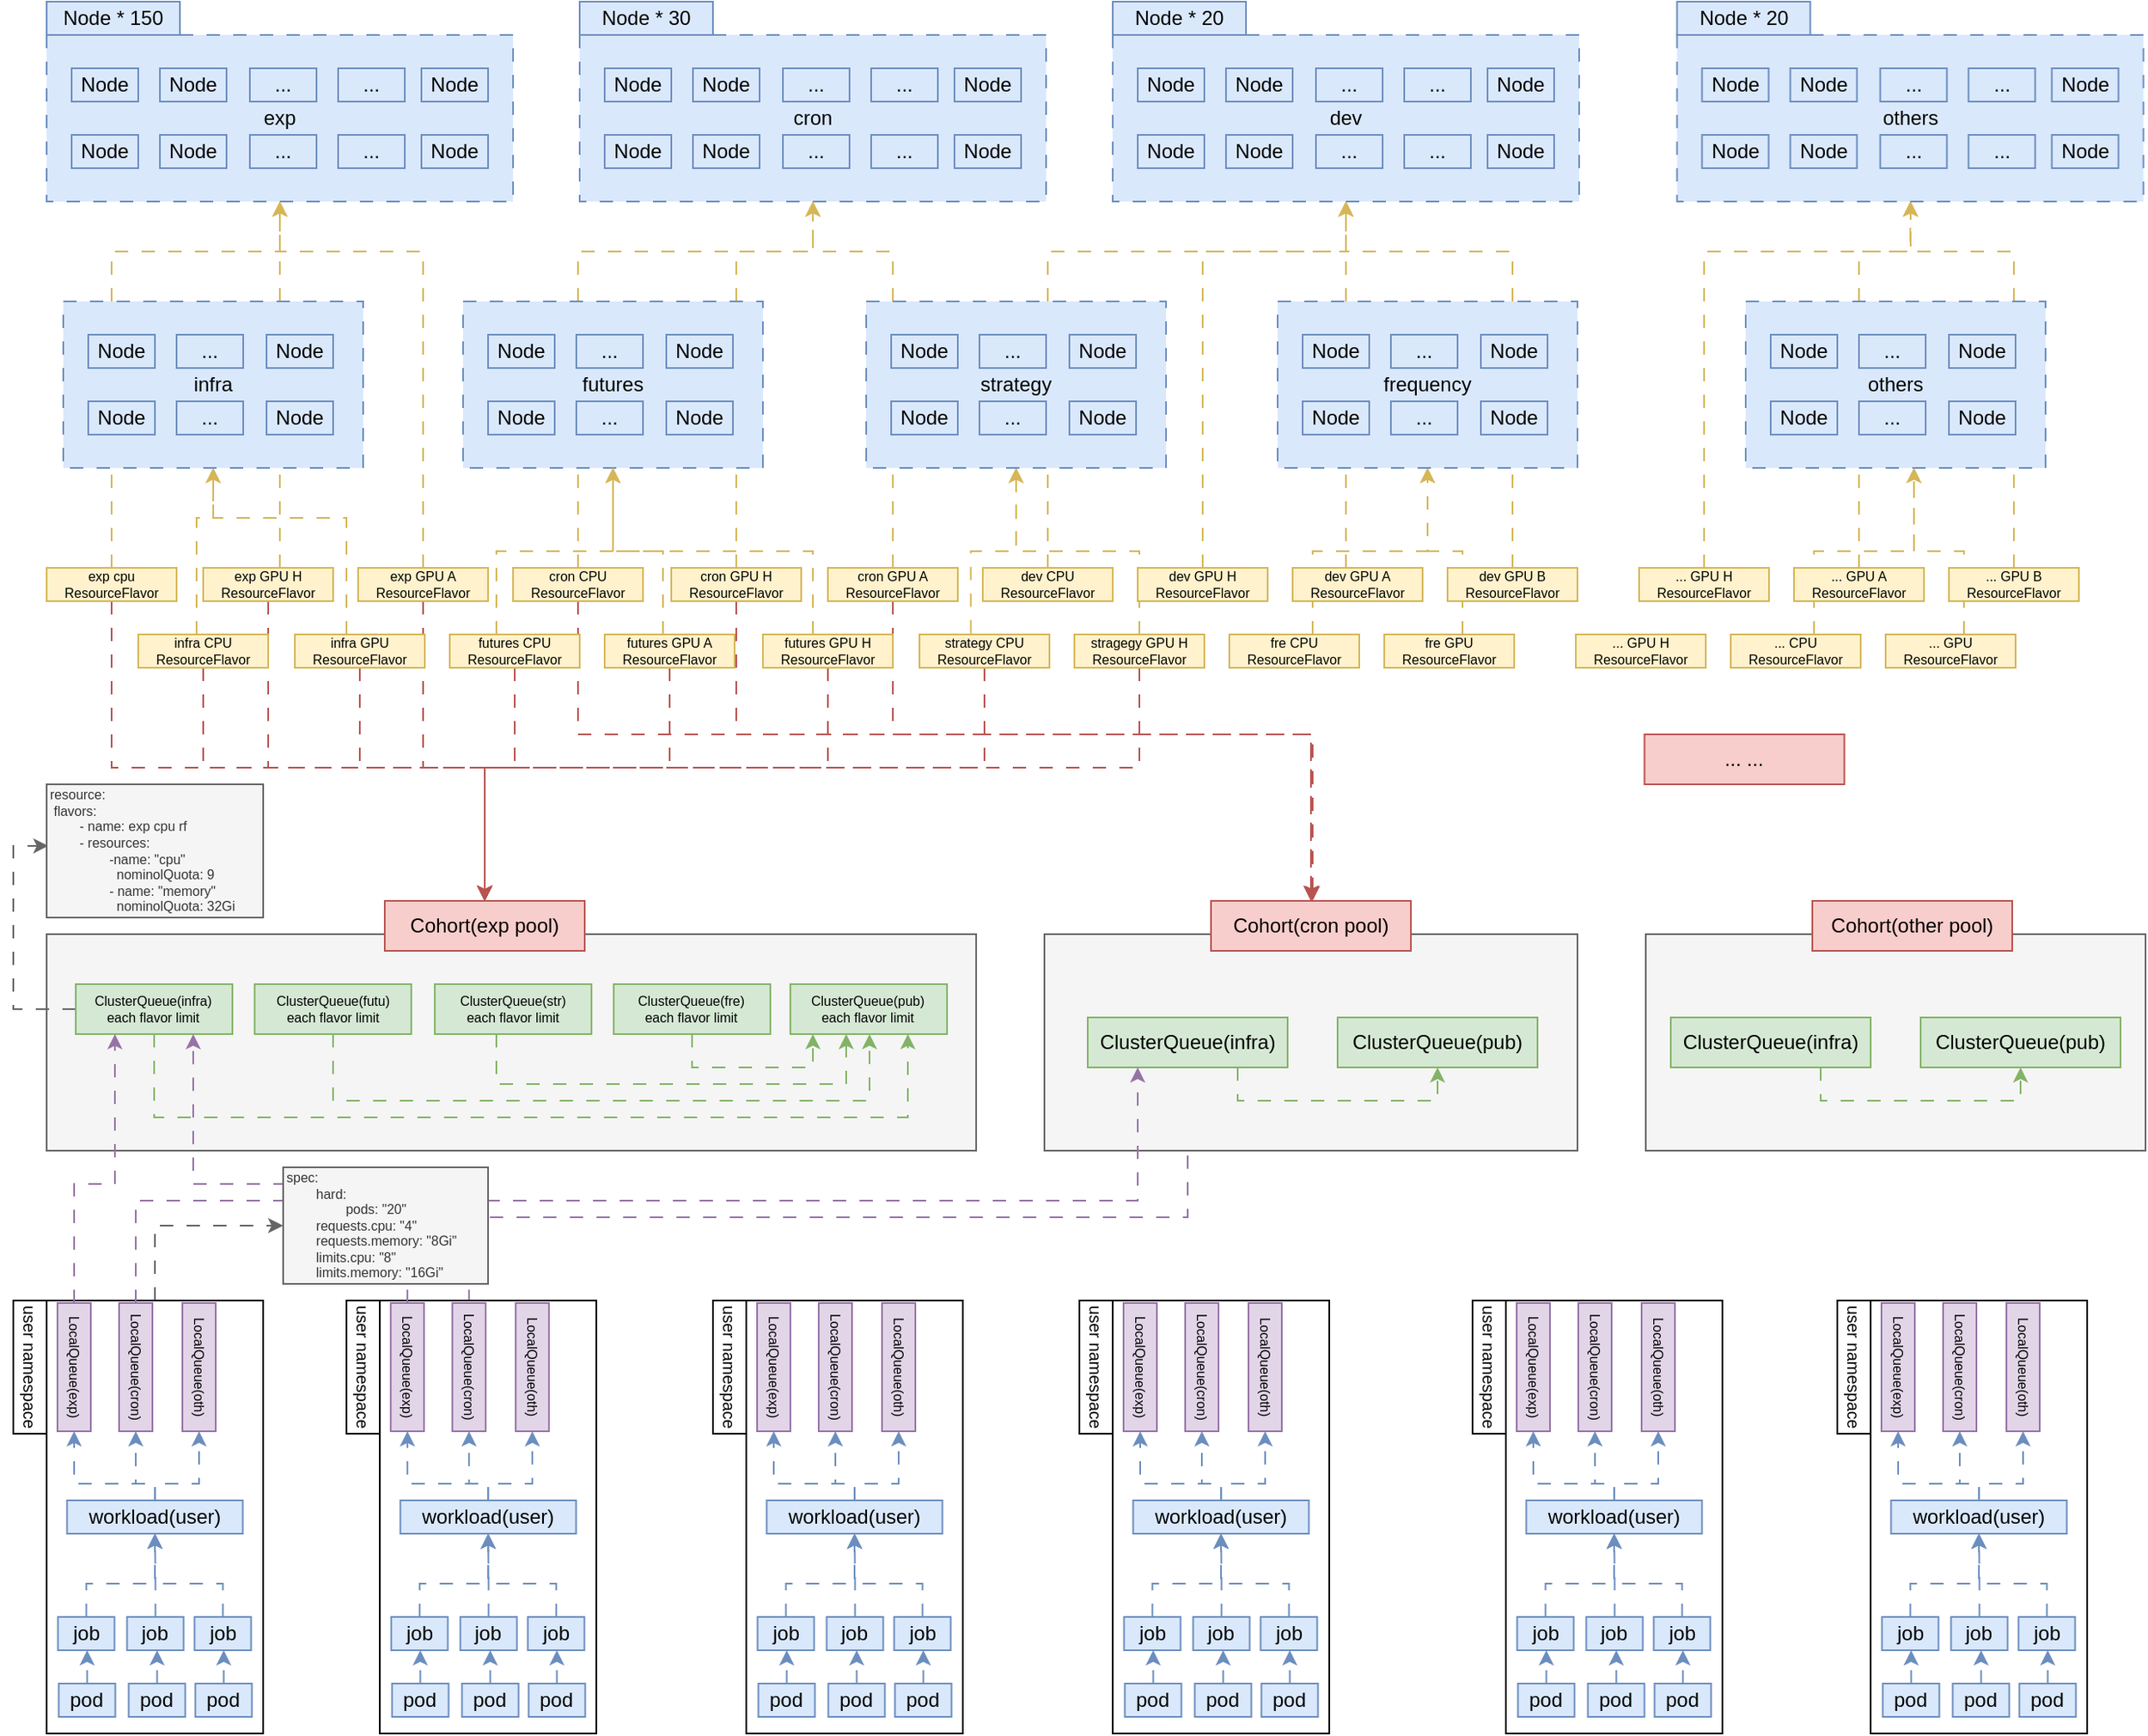 <mxfile version="27.1.4">
  <diagram name="第 1 页" id="fEAc7jZ2OqMn0KUkoP6a">
    <mxGraphModel dx="2194" dy="2364" grid="1" gridSize="10" guides="1" tooltips="1" connect="1" arrows="1" fold="1" page="1" pageScale="1" pageWidth="827" pageHeight="1169" math="0" shadow="0">
      <root>
        <mxCell id="0" />
        <mxCell id="1" parent="0" />
        <mxCell id="oVFW0ciJWdJijqjCQ00f-543" style="edgeStyle=orthogonalEdgeStyle;rounded=0;orthogonalLoop=1;jettySize=auto;html=1;entryX=0.5;entryY=1;entryDx=0;entryDy=0;fillColor=#e1d5e7;strokeColor=#9673a6;dashed=1;dashPattern=8 8;" edge="1" parent="1" source="oVFW0ciJWdJijqjCQ00f-359" target="oVFW0ciJWdJijqjCQ00f-47">
          <mxGeometry relative="1" as="geometry">
            <Array as="points">
              <mxPoint x="294" y="230" />
              <mxPoint x="725" y="230" />
            </Array>
          </mxGeometry>
        </mxCell>
        <mxCell id="oVFW0ciJWdJijqjCQ00f-451" style="edgeStyle=orthogonalEdgeStyle;rounded=0;orthogonalLoop=1;jettySize=auto;html=1;entryX=0.5;entryY=1;entryDx=0;entryDy=0;fillColor=#fff2cc;strokeColor=#d6b656;dashed=1;dashPattern=8 8;" edge="1" parent="1" source="oVFW0ciJWdJijqjCQ00f-445" target="oVFW0ciJWdJijqjCQ00f-424">
          <mxGeometry relative="1" as="geometry">
            <Array as="points">
              <mxPoint x="1035" y="-350" />
              <mxPoint x="1159" y="-350" />
            </Array>
          </mxGeometry>
        </mxCell>
        <mxCell id="oVFW0ciJWdJijqjCQ00f-452" style="edgeStyle=orthogonalEdgeStyle;rounded=0;orthogonalLoop=1;jettySize=auto;html=1;entryX=0.5;entryY=1;entryDx=0;entryDy=0;fillColor=#fff2cc;strokeColor=#d6b656;dashed=1;dashPattern=8 8;" edge="1" parent="1" source="oVFW0ciJWdJijqjCQ00f-446" target="oVFW0ciJWdJijqjCQ00f-424">
          <mxGeometry relative="1" as="geometry">
            <Array as="points">
              <mxPoint x="1128" y="-350" />
              <mxPoint x="1159" y="-350" />
              <mxPoint x="1159" y="-380" />
            </Array>
          </mxGeometry>
        </mxCell>
        <mxCell id="oVFW0ciJWdJijqjCQ00f-453" style="edgeStyle=orthogonalEdgeStyle;rounded=0;orthogonalLoop=1;jettySize=auto;html=1;entryX=0.5;entryY=1;entryDx=0;entryDy=0;fillColor=#fff2cc;strokeColor=#d6b656;dashed=1;dashPattern=8 8;" edge="1" parent="1" source="oVFW0ciJWdJijqjCQ00f-447" target="oVFW0ciJWdJijqjCQ00f-424">
          <mxGeometry relative="1" as="geometry">
            <Array as="points">
              <mxPoint x="1221" y="-350" />
              <mxPoint x="1159" y="-350" />
              <mxPoint x="1159" y="-380" />
            </Array>
          </mxGeometry>
        </mxCell>
        <mxCell id="oVFW0ciJWdJijqjCQ00f-310" style="edgeStyle=orthogonalEdgeStyle;rounded=0;orthogonalLoop=1;jettySize=auto;html=1;fillColor=#f8cecc;strokeColor=#b85450;dashed=1;dashPattern=8 8;" edge="1" parent="1" source="oVFW0ciJWdJijqjCQ00f-261" target="oVFW0ciJWdJijqjCQ00f-2">
          <mxGeometry relative="1" as="geometry">
            <Array as="points">
              <mxPoint x="79" y="-40" />
              <mxPoint x="303" y="-40" />
            </Array>
          </mxGeometry>
        </mxCell>
        <mxCell id="oVFW0ciJWdJijqjCQ00f-311" style="edgeStyle=orthogonalEdgeStyle;rounded=0;orthogonalLoop=1;jettySize=auto;html=1;entryX=0.5;entryY=0;entryDx=0;entryDy=0;fillColor=#f8cecc;strokeColor=#b85450;dashed=1;dashPattern=8 8;" edge="1" parent="1" source="oVFW0ciJWdJijqjCQ00f-262" target="oVFW0ciJWdJijqjCQ00f-2">
          <mxGeometry relative="1" as="geometry">
            <Array as="points">
              <mxPoint x="173" y="-40" />
              <mxPoint x="303" y="-40" />
            </Array>
          </mxGeometry>
        </mxCell>
        <mxCell id="oVFW0ciJWdJijqjCQ00f-312" style="edgeStyle=orthogonalEdgeStyle;rounded=0;orthogonalLoop=1;jettySize=auto;html=1;entryX=0.5;entryY=0;entryDx=0;entryDy=0;fillColor=#f8cecc;strokeColor=#b85450;dashed=1;dashPattern=8 8;" edge="1" parent="1" source="oVFW0ciJWdJijqjCQ00f-263" target="oVFW0ciJWdJijqjCQ00f-2">
          <mxGeometry relative="1" as="geometry">
            <Array as="points">
              <mxPoint x="266" y="-40" />
              <mxPoint x="303" y="-40" />
            </Array>
          </mxGeometry>
        </mxCell>
        <mxCell id="oVFW0ciJWdJijqjCQ00f-320" style="edgeStyle=orthogonalEdgeStyle;rounded=0;orthogonalLoop=1;jettySize=auto;html=1;fillColor=#f8cecc;strokeColor=#b85450;dashed=1;dashPattern=8 8;" edge="1" parent="1" source="oVFW0ciJWdJijqjCQ00f-264" target="oVFW0ciJWdJijqjCQ00f-46">
          <mxGeometry relative="1" as="geometry">
            <Array as="points">
              <mxPoint x="359" y="-60" />
              <mxPoint x="799" y="-60" />
            </Array>
          </mxGeometry>
        </mxCell>
        <mxCell id="oVFW0ciJWdJijqjCQ00f-321" style="edgeStyle=orthogonalEdgeStyle;rounded=0;orthogonalLoop=1;jettySize=auto;html=1;fillColor=#f8cecc;strokeColor=#b85450;dashed=1;dashPattern=8 8;" edge="1" parent="1" source="oVFW0ciJWdJijqjCQ00f-265">
          <mxGeometry relative="1" as="geometry">
            <mxPoint x="800" y="40" as="targetPoint" />
            <Array as="points">
              <mxPoint x="454" y="-60" />
              <mxPoint x="800" y="-60" />
            </Array>
          </mxGeometry>
        </mxCell>
        <mxCell id="oVFW0ciJWdJijqjCQ00f-322" style="edgeStyle=orthogonalEdgeStyle;rounded=0;orthogonalLoop=1;jettySize=auto;html=1;entryX=0.5;entryY=0;entryDx=0;entryDy=0;fillColor=#f8cecc;strokeColor=#b85450;dashed=1;dashPattern=8 8;" edge="1" parent="1" source="oVFW0ciJWdJijqjCQ00f-266" target="oVFW0ciJWdJijqjCQ00f-46">
          <mxGeometry relative="1" as="geometry">
            <Array as="points">
              <mxPoint x="548" y="-60" />
              <mxPoint x="799" y="-60" />
            </Array>
          </mxGeometry>
        </mxCell>
        <mxCell id="oVFW0ciJWdJijqjCQ00f-313" style="edgeStyle=orthogonalEdgeStyle;rounded=0;orthogonalLoop=1;jettySize=auto;html=1;entryX=0.5;entryY=0;entryDx=0;entryDy=0;fillColor=#f8cecc;strokeColor=#b85450;dashed=1;dashPattern=8 8;" edge="1" parent="1" source="oVFW0ciJWdJijqjCQ00f-271" target="oVFW0ciJWdJijqjCQ00f-2">
          <mxGeometry relative="1" as="geometry">
            <Array as="points">
              <mxPoint x="134" y="-40" />
              <mxPoint x="303" y="-40" />
            </Array>
          </mxGeometry>
        </mxCell>
        <mxCell id="oVFW0ciJWdJijqjCQ00f-315" style="edgeStyle=orthogonalEdgeStyle;rounded=0;orthogonalLoop=1;jettySize=auto;html=1;entryX=0.5;entryY=0;entryDx=0;entryDy=0;fillColor=#f8cecc;strokeColor=#b85450;dashed=1;dashPattern=8 8;" edge="1" parent="1" source="oVFW0ciJWdJijqjCQ00f-272" target="oVFW0ciJWdJijqjCQ00f-2">
          <mxGeometry relative="1" as="geometry">
            <Array as="points">
              <mxPoint x="228" y="-40" />
              <mxPoint x="303" y="-40" />
            </Array>
          </mxGeometry>
        </mxCell>
        <mxCell id="oVFW0ciJWdJijqjCQ00f-314" style="edgeStyle=orthogonalEdgeStyle;rounded=0;orthogonalLoop=1;jettySize=auto;html=1;entryX=0.5;entryY=0;entryDx=0;entryDy=0;fillColor=#f8cecc;strokeColor=#b85450;dashed=1;dashPattern=8 8;" edge="1" parent="1" source="oVFW0ciJWdJijqjCQ00f-273" target="oVFW0ciJWdJijqjCQ00f-2">
          <mxGeometry relative="1" as="geometry">
            <Array as="points">
              <mxPoint x="321" y="-40" />
              <mxPoint x="303" y="-40" />
            </Array>
          </mxGeometry>
        </mxCell>
        <mxCell id="oVFW0ciJWdJijqjCQ00f-316" style="edgeStyle=orthogonalEdgeStyle;rounded=0;orthogonalLoop=1;jettySize=auto;html=1;entryX=0.5;entryY=0;entryDx=0;entryDy=0;fillColor=#f8cecc;strokeColor=#b85450;dashed=1;dashPattern=8 8;" edge="1" parent="1" source="oVFW0ciJWdJijqjCQ00f-274" target="oVFW0ciJWdJijqjCQ00f-2">
          <mxGeometry relative="1" as="geometry">
            <Array as="points">
              <mxPoint x="414" y="-40" />
              <mxPoint x="303" y="-40" />
            </Array>
          </mxGeometry>
        </mxCell>
        <mxCell id="oVFW0ciJWdJijqjCQ00f-317" style="edgeStyle=orthogonalEdgeStyle;rounded=0;orthogonalLoop=1;jettySize=auto;html=1;fillColor=#f8cecc;strokeColor=#b85450;dashed=1;dashPattern=8 8;" edge="1" parent="1" source="oVFW0ciJWdJijqjCQ00f-275" target="oVFW0ciJWdJijqjCQ00f-2">
          <mxGeometry relative="1" as="geometry">
            <Array as="points">
              <mxPoint x="509" y="-40" />
              <mxPoint x="303" y="-40" />
            </Array>
          </mxGeometry>
        </mxCell>
        <mxCell id="oVFW0ciJWdJijqjCQ00f-318" style="edgeStyle=orthogonalEdgeStyle;rounded=0;orthogonalLoop=1;jettySize=auto;html=1;entryX=0.5;entryY=0;entryDx=0;entryDy=0;fillColor=#f8cecc;strokeColor=#b85450;dashed=1;dashPattern=8 8;" edge="1" parent="1" source="oVFW0ciJWdJijqjCQ00f-276" target="oVFW0ciJWdJijqjCQ00f-2">
          <mxGeometry relative="1" as="geometry">
            <Array as="points">
              <mxPoint x="603" y="-40" />
              <mxPoint x="303" y="-40" />
            </Array>
          </mxGeometry>
        </mxCell>
        <mxCell id="oVFW0ciJWdJijqjCQ00f-319" style="edgeStyle=orthogonalEdgeStyle;rounded=0;orthogonalLoop=1;jettySize=auto;html=1;entryX=0.5;entryY=0;entryDx=0;entryDy=0;fillColor=#f8cecc;strokeColor=#b85450;dashed=1;dashPattern=8 8;" edge="1" parent="1" source="oVFW0ciJWdJijqjCQ00f-277" target="oVFW0ciJWdJijqjCQ00f-2">
          <mxGeometry relative="1" as="geometry">
            <Array as="points">
              <mxPoint x="696" y="-40" />
              <mxPoint x="303" y="-40" />
            </Array>
          </mxGeometry>
        </mxCell>
        <mxCell id="oVFW0ciJWdJijqjCQ00f-305" style="edgeStyle=orthogonalEdgeStyle;rounded=0;orthogonalLoop=1;jettySize=auto;html=1;entryX=0.5;entryY=1;entryDx=0;entryDy=0;dashed=1;dashPattern=8 8;fillColor=#fff2cc;strokeColor=#d6b656;" edge="1" parent="1" source="oVFW0ciJWdJijqjCQ00f-278" target="oVFW0ciJWdJijqjCQ00f-254">
          <mxGeometry relative="1" as="geometry">
            <Array as="points">
              <mxPoint x="800" y="-170" />
              <mxPoint x="869" y="-170" />
            </Array>
          </mxGeometry>
        </mxCell>
        <mxCell id="oVFW0ciJWdJijqjCQ00f-306" style="edgeStyle=orthogonalEdgeStyle;rounded=0;orthogonalLoop=1;jettySize=auto;html=1;entryX=0.5;entryY=1;entryDx=0;entryDy=0;dashed=1;dashPattern=8 8;fillColor=#fff2cc;strokeColor=#d6b656;" edge="1" parent="1" source="oVFW0ciJWdJijqjCQ00f-279" target="oVFW0ciJWdJijqjCQ00f-254">
          <mxGeometry relative="1" as="geometry">
            <Array as="points">
              <mxPoint x="890" y="-170" />
              <mxPoint x="869" y="-170" />
            </Array>
          </mxGeometry>
        </mxCell>
        <mxCell id="oVFW0ciJWdJijqjCQ00f-302" style="edgeStyle=orthogonalEdgeStyle;rounded=0;orthogonalLoop=1;jettySize=auto;html=1;entryX=0.5;entryY=1;entryDx=0;entryDy=0;fillColor=#fff2cc;strokeColor=#d6b656;dashed=1;dashPattern=8 8;exitX=0.395;exitY=-0.031;exitDx=0;exitDy=0;exitPerimeter=0;" edge="1" parent="1" source="oVFW0ciJWdJijqjCQ00f-276" target="oVFW0ciJWdJijqjCQ00f-247">
          <mxGeometry relative="1" as="geometry" />
        </mxCell>
        <mxCell id="oVFW0ciJWdJijqjCQ00f-303" style="edgeStyle=orthogonalEdgeStyle;rounded=0;orthogonalLoop=1;jettySize=auto;html=1;entryX=0.5;entryY=1;entryDx=0;entryDy=0;fillColor=#fff2cc;strokeColor=#d6b656;dashed=1;dashPattern=8 8;" edge="1" parent="1" source="oVFW0ciJWdJijqjCQ00f-277" target="oVFW0ciJWdJijqjCQ00f-247">
          <mxGeometry relative="1" as="geometry" />
        </mxCell>
        <mxCell id="oVFW0ciJWdJijqjCQ00f-292" style="edgeStyle=orthogonalEdgeStyle;rounded=0;orthogonalLoop=1;jettySize=auto;html=1;fillColor=#fff2cc;strokeColor=#d6b656;dashed=1;dashPattern=8 8;" edge="1" parent="1" source="oVFW0ciJWdJijqjCQ00f-267" target="oVFW0ciJWdJijqjCQ00f-217">
          <mxGeometry relative="1" as="geometry">
            <Array as="points">
              <mxPoint x="641" y="-350" />
              <mxPoint x="820" y="-350" />
            </Array>
          </mxGeometry>
        </mxCell>
        <mxCell id="oVFW0ciJWdJijqjCQ00f-293" style="edgeStyle=orthogonalEdgeStyle;rounded=0;orthogonalLoop=1;jettySize=auto;html=1;fillColor=#fff2cc;strokeColor=#d6b656;dashed=1;dashPattern=8 8;" edge="1" parent="1" source="oVFW0ciJWdJijqjCQ00f-268" target="oVFW0ciJWdJijqjCQ00f-217">
          <mxGeometry relative="1" as="geometry">
            <Array as="points">
              <mxPoint x="734" y="-350" />
              <mxPoint x="820" y="-350" />
            </Array>
          </mxGeometry>
        </mxCell>
        <mxCell id="oVFW0ciJWdJijqjCQ00f-294" style="edgeStyle=orthogonalEdgeStyle;rounded=0;orthogonalLoop=1;jettySize=auto;html=1;entryX=0.5;entryY=1;entryDx=0;entryDy=0;fillColor=#fff2cc;strokeColor=#d6b656;dashed=1;dashPattern=8 8;" edge="1" parent="1" source="oVFW0ciJWdJijqjCQ00f-269" target="oVFW0ciJWdJijqjCQ00f-217">
          <mxGeometry relative="1" as="geometry">
            <Array as="points">
              <mxPoint x="820" y="-250" />
              <mxPoint x="820" y="-250" />
            </Array>
          </mxGeometry>
        </mxCell>
        <mxCell id="oVFW0ciJWdJijqjCQ00f-296" style="edgeStyle=orthogonalEdgeStyle;rounded=0;orthogonalLoop=1;jettySize=auto;html=1;entryX=0.5;entryY=1;entryDx=0;entryDy=0;fillColor=#fff2cc;strokeColor=#d6b656;dashed=1;dashPattern=8 8;" edge="1" parent="1" source="oVFW0ciJWdJijqjCQ00f-270" target="oVFW0ciJWdJijqjCQ00f-217">
          <mxGeometry relative="1" as="geometry">
            <Array as="points">
              <mxPoint x="920" y="-350" />
              <mxPoint x="820" y="-350" />
            </Array>
          </mxGeometry>
        </mxCell>
        <mxCell id="oVFW0ciJWdJijqjCQ00f-285" style="edgeStyle=orthogonalEdgeStyle;rounded=0;orthogonalLoop=1;jettySize=auto;html=1;fillColor=#fff2cc;strokeColor=#d6b656;dashed=1;dashPattern=8 8;" edge="1" parent="1" source="oVFW0ciJWdJijqjCQ00f-265" target="oVFW0ciJWdJijqjCQ00f-205">
          <mxGeometry relative="1" as="geometry">
            <Array as="points">
              <mxPoint x="454" y="-350" />
              <mxPoint x="500" y="-350" />
            </Array>
          </mxGeometry>
        </mxCell>
        <mxCell id="oVFW0ciJWdJijqjCQ00f-286" style="edgeStyle=orthogonalEdgeStyle;rounded=0;orthogonalLoop=1;jettySize=auto;html=1;fillColor=#fff2cc;strokeColor=#d6b656;dashed=1;dashPattern=8 8;" edge="1" parent="1" source="oVFW0ciJWdJijqjCQ00f-266" target="oVFW0ciJWdJijqjCQ00f-205">
          <mxGeometry relative="1" as="geometry">
            <Array as="points">
              <mxPoint x="548" y="-350" />
              <mxPoint x="500" y="-350" />
            </Array>
          </mxGeometry>
        </mxCell>
        <mxCell id="oVFW0ciJWdJijqjCQ00f-284" style="edgeStyle=orthogonalEdgeStyle;rounded=0;orthogonalLoop=1;jettySize=auto;html=1;entryX=0.5;entryY=1;entryDx=0;entryDy=0;fillColor=#fff2cc;strokeColor=#d6b656;dashed=1;dashPattern=8 8;" edge="1" parent="1" source="oVFW0ciJWdJijqjCQ00f-264" target="oVFW0ciJWdJijqjCQ00f-205">
          <mxGeometry relative="1" as="geometry">
            <Array as="points">
              <mxPoint x="359" y="-350" />
              <mxPoint x="500" y="-350" />
            </Array>
          </mxGeometry>
        </mxCell>
        <mxCell id="oVFW0ciJWdJijqjCQ00f-1" value="" style="rounded=0;whiteSpace=wrap;html=1;fillColor=#f5f5f5;strokeColor=#666666;fontColor=#333333;" vertex="1" parent="1">
          <mxGeometry x="40" y="60" width="558" height="130" as="geometry" />
        </mxCell>
        <mxCell id="oVFW0ciJWdJijqjCQ00f-2" value="Cohort(exp pool)" style="rounded=0;whiteSpace=wrap;html=1;fillColor=#f8cecc;strokeColor=#b85450;" vertex="1" parent="1">
          <mxGeometry x="243" y="40" width="120" height="30" as="geometry" />
        </mxCell>
        <mxCell id="oVFW0ciJWdJijqjCQ00f-45" value="" style="rounded=0;whiteSpace=wrap;html=1;fillColor=#f5f5f5;strokeColor=#666666;fontColor=#333333;" vertex="1" parent="1">
          <mxGeometry x="639" y="60" width="320" height="130" as="geometry" />
        </mxCell>
        <mxCell id="oVFW0ciJWdJijqjCQ00f-46" value="Cohort(cron pool)" style="rounded=0;whiteSpace=wrap;html=1;fillColor=#f8cecc;strokeColor=#b85450;" vertex="1" parent="1">
          <mxGeometry x="739" y="40" width="120" height="30" as="geometry" />
        </mxCell>
        <mxCell id="oVFW0ciJWdJijqjCQ00f-128" style="edgeStyle=orthogonalEdgeStyle;rounded=0;orthogonalLoop=1;jettySize=auto;html=1;entryX=0.5;entryY=1;entryDx=0;entryDy=0;exitX=0.75;exitY=1;exitDx=0;exitDy=0;dashed=1;dashPattern=8 8;fillColor=#d5e8d4;strokeColor=#82b366;" edge="1" parent="1" source="oVFW0ciJWdJijqjCQ00f-47" target="oVFW0ciJWdJijqjCQ00f-48">
          <mxGeometry relative="1" as="geometry" />
        </mxCell>
        <mxCell id="oVFW0ciJWdJijqjCQ00f-47" value="ClusterQueue(infra)" style="rounded=0;whiteSpace=wrap;html=1;fillColor=#d5e8d4;strokeColor=#82b366;" vertex="1" parent="1">
          <mxGeometry x="665" y="110" width="120" height="30" as="geometry" />
        </mxCell>
        <mxCell id="oVFW0ciJWdJijqjCQ00f-48" value="ClusterQueue(pub)" style="rounded=0;whiteSpace=wrap;html=1;fillColor=#d5e8d4;strokeColor=#82b366;" vertex="1" parent="1">
          <mxGeometry x="815" y="110" width="120" height="30" as="geometry" />
        </mxCell>
        <mxCell id="oVFW0ciJWdJijqjCQ00f-145" value="exp" style="rounded=0;whiteSpace=wrap;html=1;dashed=1;dashPattern=8 8;fillColor=#dae8fc;strokeColor=#6c8ebf;" vertex="1" parent="1">
          <mxGeometry x="40" y="-480" width="280" height="100" as="geometry" />
        </mxCell>
        <mxCell id="oVFW0ciJWdJijqjCQ00f-146" value="Node" style="rounded=0;whiteSpace=wrap;html=1;fillColor=#dae8fc;strokeColor=#6c8ebf;" vertex="1" parent="1">
          <mxGeometry x="55" y="-460" width="40" height="20" as="geometry" />
        </mxCell>
        <mxCell id="oVFW0ciJWdJijqjCQ00f-147" value="Node" style="rounded=0;whiteSpace=wrap;html=1;fillColor=#dae8fc;strokeColor=#6c8ebf;" vertex="1" parent="1">
          <mxGeometry x="55" y="-420" width="40" height="20" as="geometry" />
        </mxCell>
        <mxCell id="oVFW0ciJWdJijqjCQ00f-148" value="Node" style="rounded=0;whiteSpace=wrap;html=1;fillColor=#dae8fc;strokeColor=#6c8ebf;" vertex="1" parent="1">
          <mxGeometry x="108" y="-420" width="40" height="20" as="geometry" />
        </mxCell>
        <mxCell id="oVFW0ciJWdJijqjCQ00f-149" value="Node" style="rounded=0;whiteSpace=wrap;html=1;fillColor=#dae8fc;strokeColor=#6c8ebf;" vertex="1" parent="1">
          <mxGeometry x="108" y="-460" width="40" height="20" as="geometry" />
        </mxCell>
        <mxCell id="oVFW0ciJWdJijqjCQ00f-150" value="..." style="rounded=0;whiteSpace=wrap;html=1;fillColor=#dae8fc;strokeColor=#6c8ebf;" vertex="1" parent="1">
          <mxGeometry x="215" y="-460" width="40" height="20" as="geometry" />
        </mxCell>
        <mxCell id="oVFW0ciJWdJijqjCQ00f-151" value="..." style="rounded=0;whiteSpace=wrap;html=1;fillColor=#dae8fc;strokeColor=#6c8ebf;" vertex="1" parent="1">
          <mxGeometry x="215" y="-420" width="40" height="20" as="geometry" />
        </mxCell>
        <mxCell id="oVFW0ciJWdJijqjCQ00f-168" value="Node * 150" style="rounded=0;whiteSpace=wrap;html=1;fillColor=#dae8fc;strokeColor=#6c8ebf;" vertex="1" parent="1">
          <mxGeometry x="40" y="-500" width="80" height="20" as="geometry" />
        </mxCell>
        <mxCell id="oVFW0ciJWdJijqjCQ00f-171" value="..." style="rounded=0;whiteSpace=wrap;html=1;fillColor=#dae8fc;strokeColor=#6c8ebf;" vertex="1" parent="1">
          <mxGeometry x="162" y="-460" width="40" height="20" as="geometry" />
        </mxCell>
        <mxCell id="oVFW0ciJWdJijqjCQ00f-172" value="..." style="rounded=0;whiteSpace=wrap;html=1;fillColor=#dae8fc;strokeColor=#6c8ebf;" vertex="1" parent="1">
          <mxGeometry x="162" y="-420" width="40" height="20" as="geometry" />
        </mxCell>
        <mxCell id="oVFW0ciJWdJijqjCQ00f-173" value="Node" style="rounded=0;whiteSpace=wrap;html=1;fillColor=#dae8fc;strokeColor=#6c8ebf;" vertex="1" parent="1">
          <mxGeometry x="265" y="-460" width="40" height="20" as="geometry" />
        </mxCell>
        <mxCell id="oVFW0ciJWdJijqjCQ00f-174" value="Node" style="rounded=0;whiteSpace=wrap;html=1;fillColor=#dae8fc;strokeColor=#6c8ebf;" vertex="1" parent="1">
          <mxGeometry x="265" y="-420" width="40" height="20" as="geometry" />
        </mxCell>
        <mxCell id="oVFW0ciJWdJijqjCQ00f-205" value="cron" style="rounded=0;whiteSpace=wrap;html=1;dashed=1;dashPattern=8 8;fillColor=#dae8fc;strokeColor=#6c8ebf;" vertex="1" parent="1">
          <mxGeometry x="360" y="-480" width="280" height="100" as="geometry" />
        </mxCell>
        <mxCell id="oVFW0ciJWdJijqjCQ00f-206" value="Node" style="rounded=0;whiteSpace=wrap;html=1;fillColor=#dae8fc;strokeColor=#6c8ebf;" vertex="1" parent="1">
          <mxGeometry x="375" y="-460" width="40" height="20" as="geometry" />
        </mxCell>
        <mxCell id="oVFW0ciJWdJijqjCQ00f-207" value="Node" style="rounded=0;whiteSpace=wrap;html=1;fillColor=#dae8fc;strokeColor=#6c8ebf;" vertex="1" parent="1">
          <mxGeometry x="375" y="-420" width="40" height="20" as="geometry" />
        </mxCell>
        <mxCell id="oVFW0ciJWdJijqjCQ00f-208" value="Node" style="rounded=0;whiteSpace=wrap;html=1;fillColor=#dae8fc;strokeColor=#6c8ebf;" vertex="1" parent="1">
          <mxGeometry x="428" y="-420" width="40" height="20" as="geometry" />
        </mxCell>
        <mxCell id="oVFW0ciJWdJijqjCQ00f-209" value="Node" style="rounded=0;whiteSpace=wrap;html=1;fillColor=#dae8fc;strokeColor=#6c8ebf;" vertex="1" parent="1">
          <mxGeometry x="428" y="-460" width="40" height="20" as="geometry" />
        </mxCell>
        <mxCell id="oVFW0ciJWdJijqjCQ00f-210" value="..." style="rounded=0;whiteSpace=wrap;html=1;fillColor=#dae8fc;strokeColor=#6c8ebf;" vertex="1" parent="1">
          <mxGeometry x="535" y="-460" width="40" height="20" as="geometry" />
        </mxCell>
        <mxCell id="oVFW0ciJWdJijqjCQ00f-211" value="..." style="rounded=0;whiteSpace=wrap;html=1;fillColor=#dae8fc;strokeColor=#6c8ebf;" vertex="1" parent="1">
          <mxGeometry x="535" y="-420" width="40" height="20" as="geometry" />
        </mxCell>
        <mxCell id="oVFW0ciJWdJijqjCQ00f-212" value="Node * 30" style="rounded=0;whiteSpace=wrap;html=1;fillColor=#dae8fc;strokeColor=#6c8ebf;" vertex="1" parent="1">
          <mxGeometry x="360" y="-500" width="80" height="20" as="geometry" />
        </mxCell>
        <mxCell id="oVFW0ciJWdJijqjCQ00f-213" value="..." style="rounded=0;whiteSpace=wrap;html=1;fillColor=#dae8fc;strokeColor=#6c8ebf;" vertex="1" parent="1">
          <mxGeometry x="482" y="-460" width="40" height="20" as="geometry" />
        </mxCell>
        <mxCell id="oVFW0ciJWdJijqjCQ00f-214" value="..." style="rounded=0;whiteSpace=wrap;html=1;fillColor=#dae8fc;strokeColor=#6c8ebf;" vertex="1" parent="1">
          <mxGeometry x="482" y="-420" width="40" height="20" as="geometry" />
        </mxCell>
        <mxCell id="oVFW0ciJWdJijqjCQ00f-215" value="Node" style="rounded=0;whiteSpace=wrap;html=1;fillColor=#dae8fc;strokeColor=#6c8ebf;" vertex="1" parent="1">
          <mxGeometry x="585" y="-460" width="40" height="20" as="geometry" />
        </mxCell>
        <mxCell id="oVFW0ciJWdJijqjCQ00f-216" value="Node" style="rounded=0;whiteSpace=wrap;html=1;fillColor=#dae8fc;strokeColor=#6c8ebf;" vertex="1" parent="1">
          <mxGeometry x="585" y="-420" width="40" height="20" as="geometry" />
        </mxCell>
        <mxCell id="oVFW0ciJWdJijqjCQ00f-217" value="dev" style="rounded=0;whiteSpace=wrap;html=1;dashed=1;dashPattern=8 8;fillColor=#dae8fc;strokeColor=#6c8ebf;" vertex="1" parent="1">
          <mxGeometry x="680" y="-480" width="280" height="100" as="geometry" />
        </mxCell>
        <mxCell id="oVFW0ciJWdJijqjCQ00f-218" value="Node" style="rounded=0;whiteSpace=wrap;html=1;fillColor=#dae8fc;strokeColor=#6c8ebf;" vertex="1" parent="1">
          <mxGeometry x="695" y="-460" width="40" height="20" as="geometry" />
        </mxCell>
        <mxCell id="oVFW0ciJWdJijqjCQ00f-219" value="Node" style="rounded=0;whiteSpace=wrap;html=1;fillColor=#dae8fc;strokeColor=#6c8ebf;" vertex="1" parent="1">
          <mxGeometry x="695" y="-420" width="40" height="20" as="geometry" />
        </mxCell>
        <mxCell id="oVFW0ciJWdJijqjCQ00f-220" value="Node" style="rounded=0;whiteSpace=wrap;html=1;fillColor=#dae8fc;strokeColor=#6c8ebf;" vertex="1" parent="1">
          <mxGeometry x="748" y="-420" width="40" height="20" as="geometry" />
        </mxCell>
        <mxCell id="oVFW0ciJWdJijqjCQ00f-221" value="Node" style="rounded=0;whiteSpace=wrap;html=1;fillColor=#dae8fc;strokeColor=#6c8ebf;" vertex="1" parent="1">
          <mxGeometry x="748" y="-460" width="40" height="20" as="geometry" />
        </mxCell>
        <mxCell id="oVFW0ciJWdJijqjCQ00f-222" value="..." style="rounded=0;whiteSpace=wrap;html=1;fillColor=#dae8fc;strokeColor=#6c8ebf;" vertex="1" parent="1">
          <mxGeometry x="855" y="-460" width="40" height="20" as="geometry" />
        </mxCell>
        <mxCell id="oVFW0ciJWdJijqjCQ00f-223" value="..." style="rounded=0;whiteSpace=wrap;html=1;fillColor=#dae8fc;strokeColor=#6c8ebf;" vertex="1" parent="1">
          <mxGeometry x="855" y="-420" width="40" height="20" as="geometry" />
        </mxCell>
        <mxCell id="oVFW0ciJWdJijqjCQ00f-224" value="Node * 20" style="rounded=0;whiteSpace=wrap;html=1;fillColor=#dae8fc;strokeColor=#6c8ebf;" vertex="1" parent="1">
          <mxGeometry x="680" y="-500" width="80" height="20" as="geometry" />
        </mxCell>
        <mxCell id="oVFW0ciJWdJijqjCQ00f-225" value="..." style="rounded=0;whiteSpace=wrap;html=1;fillColor=#dae8fc;strokeColor=#6c8ebf;" vertex="1" parent="1">
          <mxGeometry x="802" y="-460" width="40" height="20" as="geometry" />
        </mxCell>
        <mxCell id="oVFW0ciJWdJijqjCQ00f-226" value="..." style="rounded=0;whiteSpace=wrap;html=1;fillColor=#dae8fc;strokeColor=#6c8ebf;" vertex="1" parent="1">
          <mxGeometry x="802" y="-420" width="40" height="20" as="geometry" />
        </mxCell>
        <mxCell id="oVFW0ciJWdJijqjCQ00f-227" value="Node" style="rounded=0;whiteSpace=wrap;html=1;fillColor=#dae8fc;strokeColor=#6c8ebf;" vertex="1" parent="1">
          <mxGeometry x="905" y="-460" width="40" height="20" as="geometry" />
        </mxCell>
        <mxCell id="oVFW0ciJWdJijqjCQ00f-228" value="Node" style="rounded=0;whiteSpace=wrap;html=1;fillColor=#dae8fc;strokeColor=#6c8ebf;" vertex="1" parent="1">
          <mxGeometry x="905" y="-420" width="40" height="20" as="geometry" />
        </mxCell>
        <mxCell id="oVFW0ciJWdJijqjCQ00f-240" value="futures" style="rounded=0;whiteSpace=wrap;html=1;dashed=1;dashPattern=8 8;fillColor=#dae8fc;strokeColor=#6c8ebf;" vertex="1" parent="1">
          <mxGeometry x="290" y="-320" width="180" height="100" as="geometry" />
        </mxCell>
        <mxCell id="oVFW0ciJWdJijqjCQ00f-241" value="Node" style="rounded=0;whiteSpace=wrap;html=1;fillColor=#dae8fc;strokeColor=#6c8ebf;" vertex="1" parent="1">
          <mxGeometry x="305" y="-300" width="40" height="20" as="geometry" />
        </mxCell>
        <mxCell id="oVFW0ciJWdJijqjCQ00f-242" value="Node" style="rounded=0;whiteSpace=wrap;html=1;fillColor=#dae8fc;strokeColor=#6c8ebf;" vertex="1" parent="1">
          <mxGeometry x="305" y="-260" width="40" height="20" as="geometry" />
        </mxCell>
        <mxCell id="oVFW0ciJWdJijqjCQ00f-243" value="..." style="rounded=0;whiteSpace=wrap;html=1;fillColor=#dae8fc;strokeColor=#6c8ebf;" vertex="1" parent="1">
          <mxGeometry x="358" y="-300" width="40" height="20" as="geometry" />
        </mxCell>
        <mxCell id="oVFW0ciJWdJijqjCQ00f-244" value="..." style="rounded=0;whiteSpace=wrap;html=1;fillColor=#dae8fc;strokeColor=#6c8ebf;" vertex="1" parent="1">
          <mxGeometry x="358" y="-260" width="40" height="20" as="geometry" />
        </mxCell>
        <mxCell id="oVFW0ciJWdJijqjCQ00f-245" value="Node" style="rounded=0;whiteSpace=wrap;html=1;fillColor=#dae8fc;strokeColor=#6c8ebf;" vertex="1" parent="1">
          <mxGeometry x="412" y="-300" width="40" height="20" as="geometry" />
        </mxCell>
        <mxCell id="oVFW0ciJWdJijqjCQ00f-246" value="Node" style="rounded=0;whiteSpace=wrap;html=1;fillColor=#dae8fc;strokeColor=#6c8ebf;" vertex="1" parent="1">
          <mxGeometry x="412" y="-260" width="40" height="20" as="geometry" />
        </mxCell>
        <mxCell id="oVFW0ciJWdJijqjCQ00f-247" value="strategy" style="rounded=0;whiteSpace=wrap;html=1;dashed=1;dashPattern=8 8;fillColor=#dae8fc;strokeColor=#6c8ebf;" vertex="1" parent="1">
          <mxGeometry x="532" y="-320" width="180" height="100" as="geometry" />
        </mxCell>
        <mxCell id="oVFW0ciJWdJijqjCQ00f-248" value="Node" style="rounded=0;whiteSpace=wrap;html=1;fillColor=#dae8fc;strokeColor=#6c8ebf;" vertex="1" parent="1">
          <mxGeometry x="547" y="-300" width="40" height="20" as="geometry" />
        </mxCell>
        <mxCell id="oVFW0ciJWdJijqjCQ00f-249" value="Node" style="rounded=0;whiteSpace=wrap;html=1;fillColor=#dae8fc;strokeColor=#6c8ebf;" vertex="1" parent="1">
          <mxGeometry x="547" y="-260" width="40" height="20" as="geometry" />
        </mxCell>
        <mxCell id="oVFW0ciJWdJijqjCQ00f-250" value="..." style="rounded=0;whiteSpace=wrap;html=1;fillColor=#dae8fc;strokeColor=#6c8ebf;" vertex="1" parent="1">
          <mxGeometry x="600" y="-300" width="40" height="20" as="geometry" />
        </mxCell>
        <mxCell id="oVFW0ciJWdJijqjCQ00f-251" value="..." style="rounded=0;whiteSpace=wrap;html=1;fillColor=#dae8fc;strokeColor=#6c8ebf;" vertex="1" parent="1">
          <mxGeometry x="600" y="-260" width="40" height="20" as="geometry" />
        </mxCell>
        <mxCell id="oVFW0ciJWdJijqjCQ00f-252" value="Node" style="rounded=0;whiteSpace=wrap;html=1;fillColor=#dae8fc;strokeColor=#6c8ebf;" vertex="1" parent="1">
          <mxGeometry x="654" y="-300" width="40" height="20" as="geometry" />
        </mxCell>
        <mxCell id="oVFW0ciJWdJijqjCQ00f-253" value="Node" style="rounded=0;whiteSpace=wrap;html=1;fillColor=#dae8fc;strokeColor=#6c8ebf;" vertex="1" parent="1">
          <mxGeometry x="654" y="-260" width="40" height="20" as="geometry" />
        </mxCell>
        <mxCell id="oVFW0ciJWdJijqjCQ00f-254" value="frequency" style="rounded=0;whiteSpace=wrap;html=1;dashed=1;dashPattern=8 8;fillColor=#dae8fc;strokeColor=#6c8ebf;" vertex="1" parent="1">
          <mxGeometry x="779" y="-320" width="180" height="100" as="geometry" />
        </mxCell>
        <mxCell id="oVFW0ciJWdJijqjCQ00f-255" value="Node" style="rounded=0;whiteSpace=wrap;html=1;fillColor=#dae8fc;strokeColor=#6c8ebf;" vertex="1" parent="1">
          <mxGeometry x="794" y="-300" width="40" height="20" as="geometry" />
        </mxCell>
        <mxCell id="oVFW0ciJWdJijqjCQ00f-256" value="Node" style="rounded=0;whiteSpace=wrap;html=1;fillColor=#dae8fc;strokeColor=#6c8ebf;" vertex="1" parent="1">
          <mxGeometry x="794" y="-260" width="40" height="20" as="geometry" />
        </mxCell>
        <mxCell id="oVFW0ciJWdJijqjCQ00f-257" value="..." style="rounded=0;whiteSpace=wrap;html=1;fillColor=#dae8fc;strokeColor=#6c8ebf;" vertex="1" parent="1">
          <mxGeometry x="847" y="-300" width="40" height="20" as="geometry" />
        </mxCell>
        <mxCell id="oVFW0ciJWdJijqjCQ00f-258" value="..." style="rounded=0;whiteSpace=wrap;html=1;fillColor=#dae8fc;strokeColor=#6c8ebf;" vertex="1" parent="1">
          <mxGeometry x="847" y="-260" width="40" height="20" as="geometry" />
        </mxCell>
        <mxCell id="oVFW0ciJWdJijqjCQ00f-259" value="Node" style="rounded=0;whiteSpace=wrap;html=1;fillColor=#dae8fc;strokeColor=#6c8ebf;" vertex="1" parent="1">
          <mxGeometry x="901" y="-300" width="40" height="20" as="geometry" />
        </mxCell>
        <mxCell id="oVFW0ciJWdJijqjCQ00f-260" value="Node" style="rounded=0;whiteSpace=wrap;html=1;fillColor=#dae8fc;strokeColor=#6c8ebf;" vertex="1" parent="1">
          <mxGeometry x="901" y="-260" width="40" height="20" as="geometry" />
        </mxCell>
        <mxCell id="oVFW0ciJWdJijqjCQ00f-288" style="edgeStyle=orthogonalEdgeStyle;rounded=0;orthogonalLoop=1;jettySize=auto;html=1;fillColor=#fff2cc;strokeColor=#d6b656;dashed=1;dashPattern=8 8;" edge="1" parent="1" source="oVFW0ciJWdJijqjCQ00f-261" target="oVFW0ciJWdJijqjCQ00f-145">
          <mxGeometry relative="1" as="geometry">
            <Array as="points">
              <mxPoint x="79" y="-350" />
              <mxPoint x="180" y="-350" />
            </Array>
          </mxGeometry>
        </mxCell>
        <mxCell id="oVFW0ciJWdJijqjCQ00f-261" value="exp cpu ResourceFlavor" style="rounded=0;whiteSpace=wrap;html=1;fillColor=#fff2cc;strokeColor=#d6b656;fontSize=8;" vertex="1" parent="1">
          <mxGeometry x="40" y="-160" width="78" height="20" as="geometry" />
        </mxCell>
        <mxCell id="oVFW0ciJWdJijqjCQ00f-289" style="edgeStyle=orthogonalEdgeStyle;rounded=0;orthogonalLoop=1;jettySize=auto;html=1;entryX=0.5;entryY=1;entryDx=0;entryDy=0;fillColor=#fff2cc;strokeColor=#d6b656;dashed=1;dashPattern=8 8;" edge="1" parent="1" source="oVFW0ciJWdJijqjCQ00f-262" target="oVFW0ciJWdJijqjCQ00f-145">
          <mxGeometry relative="1" as="geometry">
            <Array as="points">
              <mxPoint x="180" y="-250" />
              <mxPoint x="180" y="-250" />
            </Array>
          </mxGeometry>
        </mxCell>
        <mxCell id="oVFW0ciJWdJijqjCQ00f-262" value="exp GPU H ResourceFlavor" style="rounded=0;whiteSpace=wrap;html=1;fillColor=#fff2cc;strokeColor=#d6b656;fontSize=8;" vertex="1" parent="1">
          <mxGeometry x="134" y="-160" width="78" height="20" as="geometry" />
        </mxCell>
        <mxCell id="oVFW0ciJWdJijqjCQ00f-291" style="edgeStyle=orthogonalEdgeStyle;rounded=0;orthogonalLoop=1;jettySize=auto;html=1;entryX=0.5;entryY=1;entryDx=0;entryDy=0;fillColor=#fff2cc;strokeColor=#d6b656;dashed=1;dashPattern=8 8;" edge="1" parent="1" source="oVFW0ciJWdJijqjCQ00f-263" target="oVFW0ciJWdJijqjCQ00f-145">
          <mxGeometry relative="1" as="geometry">
            <Array as="points">
              <mxPoint x="266" y="-350" />
              <mxPoint x="180" y="-350" />
            </Array>
          </mxGeometry>
        </mxCell>
        <mxCell id="oVFW0ciJWdJijqjCQ00f-263" value="&lt;div&gt;exp GPU A&lt;/div&gt;ResourceFlavor" style="rounded=0;whiteSpace=wrap;html=1;fillColor=#fff2cc;strokeColor=#d6b656;fontSize=8;" vertex="1" parent="1">
          <mxGeometry x="227" y="-160" width="78" height="20" as="geometry" />
        </mxCell>
        <mxCell id="oVFW0ciJWdJijqjCQ00f-264" value="cron CPU ResourceFlavor" style="rounded=0;whiteSpace=wrap;html=1;fillColor=#fff2cc;strokeColor=#d6b656;fontSize=8;" vertex="1" parent="1">
          <mxGeometry x="320" y="-160" width="78" height="20" as="geometry" />
        </mxCell>
        <mxCell id="oVFW0ciJWdJijqjCQ00f-265" value="cron GPU H ResourceFlavor" style="rounded=0;whiteSpace=wrap;html=1;fillColor=#fff2cc;strokeColor=#d6b656;fontSize=8;" vertex="1" parent="1">
          <mxGeometry x="415" y="-160" width="78" height="20" as="geometry" />
        </mxCell>
        <mxCell id="oVFW0ciJWdJijqjCQ00f-266" value="cron GPU A ResourceFlavor" style="rounded=0;whiteSpace=wrap;html=1;fillColor=#fff2cc;strokeColor=#d6b656;fontSize=8;" vertex="1" parent="1">
          <mxGeometry x="509" y="-160" width="78" height="20" as="geometry" />
        </mxCell>
        <mxCell id="oVFW0ciJWdJijqjCQ00f-267" value="dev CPU ResourceFlavor" style="rounded=0;whiteSpace=wrap;html=1;fillColor=#fff2cc;strokeColor=#d6b656;fontSize=8;" vertex="1" parent="1">
          <mxGeometry x="602" y="-160" width="78" height="20" as="geometry" />
        </mxCell>
        <mxCell id="oVFW0ciJWdJijqjCQ00f-268" value="dev GPU H ResourceFlavor" style="rounded=0;whiteSpace=wrap;html=1;fillColor=#fff2cc;strokeColor=#d6b656;fontSize=8;" vertex="1" parent="1">
          <mxGeometry x="695" y="-160" width="78" height="20" as="geometry" />
        </mxCell>
        <mxCell id="oVFW0ciJWdJijqjCQ00f-269" value="&lt;div&gt;&lt;span style=&quot;background-color: transparent; color: light-dark(rgb(0, 0, 0), rgb(255, 255, 255));&quot;&gt;dev GPU A ResourceFlavor&lt;/span&gt;&lt;/div&gt;" style="rounded=0;whiteSpace=wrap;html=1;fillColor=#fff2cc;strokeColor=#d6b656;fontSize=8;" vertex="1" parent="1">
          <mxGeometry x="788" y="-160" width="78" height="20" as="geometry" />
        </mxCell>
        <mxCell id="oVFW0ciJWdJijqjCQ00f-270" value="dev GPU B ResourceFlavor" style="rounded=0;whiteSpace=wrap;html=1;fillColor=#fff2cc;strokeColor=#d6b656;fontSize=8;" vertex="1" parent="1">
          <mxGeometry x="881" y="-160" width="78" height="20" as="geometry" />
        </mxCell>
        <mxCell id="oVFW0ciJWdJijqjCQ00f-297" style="edgeStyle=orthogonalEdgeStyle;rounded=0;orthogonalLoop=1;jettySize=auto;html=1;fillColor=#fff2cc;strokeColor=#d6b656;dashed=1;dashPattern=8 8;" edge="1" parent="1" source="oVFW0ciJWdJijqjCQ00f-271" target="oVFW0ciJWdJijqjCQ00f-229">
          <mxGeometry relative="1" as="geometry">
            <Array as="points">
              <mxPoint x="130" y="-190" />
              <mxPoint x="140" y="-190" />
            </Array>
          </mxGeometry>
        </mxCell>
        <mxCell id="oVFW0ciJWdJijqjCQ00f-271" value="infra CPU ResourceFlavor" style="rounded=0;whiteSpace=wrap;html=1;fillColor=#fff2cc;strokeColor=#d6b656;fontSize=8;" vertex="1" parent="1">
          <mxGeometry x="95" y="-120" width="78" height="20" as="geometry" />
        </mxCell>
        <mxCell id="oVFW0ciJWdJijqjCQ00f-298" style="edgeStyle=orthogonalEdgeStyle;rounded=0;orthogonalLoop=1;jettySize=auto;html=1;entryX=0.5;entryY=1;entryDx=0;entryDy=0;fillColor=#fff2cc;strokeColor=#d6b656;dashed=1;dashPattern=8 8;" edge="1" parent="1" source="oVFW0ciJWdJijqjCQ00f-272" target="oVFW0ciJWdJijqjCQ00f-229">
          <mxGeometry relative="1" as="geometry">
            <Array as="points">
              <mxPoint x="220" y="-190" />
              <mxPoint x="140" y="-190" />
            </Array>
          </mxGeometry>
        </mxCell>
        <mxCell id="oVFW0ciJWdJijqjCQ00f-272" value="infra GPU ResourceFlavor" style="rounded=0;whiteSpace=wrap;html=1;fillColor=#fff2cc;strokeColor=#d6b656;fontSize=8;" vertex="1" parent="1">
          <mxGeometry x="189" y="-120" width="78" height="20" as="geometry" />
        </mxCell>
        <mxCell id="oVFW0ciJWdJijqjCQ00f-299" style="edgeStyle=orthogonalEdgeStyle;rounded=0;orthogonalLoop=1;jettySize=auto;html=1;fillColor=#fff2cc;strokeColor=#d6b656;dashed=1;dashPattern=8 8;" edge="1" parent="1" source="oVFW0ciJWdJijqjCQ00f-273" target="oVFW0ciJWdJijqjCQ00f-240">
          <mxGeometry relative="1" as="geometry">
            <Array as="points">
              <mxPoint x="310" y="-170" />
              <mxPoint x="380" y="-170" />
            </Array>
          </mxGeometry>
        </mxCell>
        <mxCell id="oVFW0ciJWdJijqjCQ00f-273" value="futures CPU ResourceFlavor" style="rounded=0;whiteSpace=wrap;html=1;fillColor=#fff2cc;strokeColor=#d6b656;fontSize=8;" vertex="1" parent="1">
          <mxGeometry x="282" y="-120" width="78" height="20" as="geometry" />
        </mxCell>
        <mxCell id="oVFW0ciJWdJijqjCQ00f-300" style="edgeStyle=orthogonalEdgeStyle;rounded=0;orthogonalLoop=1;jettySize=auto;html=1;entryX=0.5;entryY=1;entryDx=0;entryDy=0;fillColor=#fff2cc;strokeColor=#d6b656;dashed=1;dashPattern=8 8;" edge="1" parent="1" source="oVFW0ciJWdJijqjCQ00f-274" target="oVFW0ciJWdJijqjCQ00f-240">
          <mxGeometry relative="1" as="geometry">
            <Array as="points">
              <mxPoint x="410" y="-170" />
              <mxPoint x="380" y="-170" />
            </Array>
          </mxGeometry>
        </mxCell>
        <mxCell id="oVFW0ciJWdJijqjCQ00f-274" value="futures GPU A ResourceFlavor" style="rounded=0;whiteSpace=wrap;html=1;fillColor=#fff2cc;strokeColor=#d6b656;fontSize=8;" vertex="1" parent="1">
          <mxGeometry x="375" y="-120" width="78" height="20" as="geometry" />
        </mxCell>
        <mxCell id="oVFW0ciJWdJijqjCQ00f-304" style="edgeStyle=orthogonalEdgeStyle;rounded=0;orthogonalLoop=1;jettySize=auto;html=1;entryX=0.5;entryY=1;entryDx=0;entryDy=0;fillColor=#fff2cc;strokeColor=#d6b656;dashed=1;dashPattern=8 8;" edge="1" parent="1" source="oVFW0ciJWdJijqjCQ00f-275" target="oVFW0ciJWdJijqjCQ00f-240">
          <mxGeometry relative="1" as="geometry">
            <Array as="points">
              <mxPoint x="500" y="-170" />
              <mxPoint x="380" y="-170" />
            </Array>
          </mxGeometry>
        </mxCell>
        <mxCell id="oVFW0ciJWdJijqjCQ00f-275" value="futures GPU H ResourceFlavor" style="rounded=0;whiteSpace=wrap;html=1;fillColor=#fff2cc;strokeColor=#d6b656;fontSize=8;" vertex="1" parent="1">
          <mxGeometry x="470" y="-120" width="78" height="20" as="geometry" />
        </mxCell>
        <mxCell id="oVFW0ciJWdJijqjCQ00f-276" value="strategy CPU ResourceFlavor" style="rounded=0;whiteSpace=wrap;html=1;fillColor=#fff2cc;strokeColor=#d6b656;fontSize=8;" vertex="1" parent="1">
          <mxGeometry x="564" y="-120" width="78" height="20" as="geometry" />
        </mxCell>
        <mxCell id="oVFW0ciJWdJijqjCQ00f-277" value="stragegy GPU H ResourceFlavor" style="rounded=0;whiteSpace=wrap;html=1;fillColor=#fff2cc;strokeColor=#d6b656;fontSize=8;" vertex="1" parent="1">
          <mxGeometry x="657" y="-120" width="78" height="20" as="geometry" />
        </mxCell>
        <mxCell id="oVFW0ciJWdJijqjCQ00f-278" value="&lt;div&gt;&lt;span style=&quot;background-color: transparent; color: light-dark(rgb(0, 0, 0), rgb(255, 255, 255));&quot;&gt;fre CPU ResourceFlavor&lt;/span&gt;&lt;/div&gt;" style="rounded=0;whiteSpace=wrap;html=1;fillColor=#fff2cc;strokeColor=#d6b656;fontSize=8;" vertex="1" parent="1">
          <mxGeometry x="750" y="-120" width="78" height="20" as="geometry" />
        </mxCell>
        <mxCell id="oVFW0ciJWdJijqjCQ00f-279" value="fre GPU ResourceFlavor" style="rounded=0;whiteSpace=wrap;html=1;fillColor=#fff2cc;strokeColor=#d6b656;fontSize=8;" vertex="1" parent="1">
          <mxGeometry x="843" y="-120" width="78" height="20" as="geometry" />
        </mxCell>
        <mxCell id="oVFW0ciJWdJijqjCQ00f-229" value="infra" style="rounded=0;whiteSpace=wrap;html=1;dashed=1;dashPattern=8 8;fillColor=#dae8fc;strokeColor=#6c8ebf;movable=1;resizable=1;rotatable=1;deletable=1;editable=1;locked=0;connectable=1;" vertex="1" parent="1">
          <mxGeometry x="50" y="-320" width="180" height="100" as="geometry" />
        </mxCell>
        <mxCell id="oVFW0ciJWdJijqjCQ00f-230" value="Node" style="rounded=0;whiteSpace=wrap;html=1;fillColor=#dae8fc;strokeColor=#6c8ebf;movable=1;resizable=1;rotatable=1;deletable=1;editable=1;locked=0;connectable=1;" vertex="1" parent="1">
          <mxGeometry x="65" y="-300" width="40" height="20" as="geometry" />
        </mxCell>
        <mxCell id="oVFW0ciJWdJijqjCQ00f-231" value="Node" style="rounded=0;whiteSpace=wrap;html=1;fillColor=#dae8fc;strokeColor=#6c8ebf;movable=1;resizable=1;rotatable=1;deletable=1;editable=1;locked=0;connectable=1;" vertex="1" parent="1">
          <mxGeometry x="65" y="-260" width="40" height="20" as="geometry" />
        </mxCell>
        <mxCell id="oVFW0ciJWdJijqjCQ00f-236" value="..." style="rounded=0;whiteSpace=wrap;html=1;fillColor=#dae8fc;strokeColor=#6c8ebf;movable=1;resizable=1;rotatable=1;deletable=1;editable=1;locked=0;connectable=1;" vertex="1" parent="1">
          <mxGeometry x="118" y="-300" width="40" height="20" as="geometry" />
        </mxCell>
        <mxCell id="oVFW0ciJWdJijqjCQ00f-237" value="..." style="rounded=0;whiteSpace=wrap;html=1;fillColor=#dae8fc;strokeColor=#6c8ebf;movable=1;resizable=1;rotatable=1;deletable=1;editable=1;locked=0;connectable=1;" vertex="1" parent="1">
          <mxGeometry x="118" y="-260" width="40" height="20" as="geometry" />
        </mxCell>
        <mxCell id="oVFW0ciJWdJijqjCQ00f-238" value="Node" style="rounded=0;whiteSpace=wrap;html=1;fillColor=#dae8fc;strokeColor=#6c8ebf;movable=1;resizable=1;rotatable=1;deletable=1;editable=1;locked=0;connectable=1;" vertex="1" parent="1">
          <mxGeometry x="172" y="-300" width="40" height="20" as="geometry" />
        </mxCell>
        <mxCell id="oVFW0ciJWdJijqjCQ00f-239" value="Node" style="rounded=0;whiteSpace=wrap;html=1;fillColor=#dae8fc;strokeColor=#6c8ebf;movable=1;resizable=1;rotatable=1;deletable=1;editable=1;locked=0;connectable=1;" vertex="1" parent="1">
          <mxGeometry x="172" y="-260" width="40" height="20" as="geometry" />
        </mxCell>
        <mxCell id="oVFW0ciJWdJijqjCQ00f-324" value="" style="edgeStyle=orthogonalEdgeStyle;rounded=0;orthogonalLoop=1;jettySize=auto;html=1;fillColor=#f5f5f5;strokeColor=#666666;dashed=1;dashPattern=8 8;exitX=0;exitY=0.5;exitDx=0;exitDy=0;entryX=0.008;entryY=0.462;entryDx=0;entryDy=0;entryPerimeter=0;" edge="1" parent="1" source="oVFW0ciJWdJijqjCQ00f-3" target="oVFW0ciJWdJijqjCQ00f-323">
          <mxGeometry relative="1" as="geometry">
            <Array as="points">
              <mxPoint x="20" y="105" />
              <mxPoint x="20" y="7" />
            </Array>
          </mxGeometry>
        </mxCell>
        <mxCell id="oVFW0ciJWdJijqjCQ00f-327" style="edgeStyle=orthogonalEdgeStyle;rounded=0;orthogonalLoop=1;jettySize=auto;html=1;entryX=0.75;entryY=1;entryDx=0;entryDy=0;fillColor=#d5e8d4;strokeColor=#82b366;dashed=1;dashPattern=8 8;" edge="1" parent="1" source="oVFW0ciJWdJijqjCQ00f-3" target="oVFW0ciJWdJijqjCQ00f-309">
          <mxGeometry relative="1" as="geometry">
            <Array as="points">
              <mxPoint x="105" y="170" />
              <mxPoint x="557" y="170" />
            </Array>
          </mxGeometry>
        </mxCell>
        <mxCell id="oVFW0ciJWdJijqjCQ00f-3" value="ClusterQueue(infra)&lt;div&gt;each flavor limit&lt;/div&gt;" style="rounded=0;whiteSpace=wrap;html=1;fillColor=#d5e8d4;strokeColor=#82b366;fontSize=8;" vertex="1" parent="1">
          <mxGeometry x="57.47" y="90" width="94.06" height="30" as="geometry" />
        </mxCell>
        <mxCell id="oVFW0ciJWdJijqjCQ00f-4" value="ClusterQueue(futu)&lt;div&gt;each flavor limit&lt;/div&gt;" style="rounded=0;whiteSpace=wrap;html=1;fillColor=#d5e8d4;strokeColor=#82b366;fontSize=8;" vertex="1" parent="1">
          <mxGeometry x="164.855" y="90" width="94.06" height="30" as="geometry" />
        </mxCell>
        <mxCell id="oVFW0ciJWdJijqjCQ00f-328" style="edgeStyle=orthogonalEdgeStyle;rounded=0;orthogonalLoop=1;jettySize=auto;html=1;fillColor=#d5e8d4;strokeColor=#82b366;dashed=1;dashPattern=8 8;" edge="1" parent="1" source="oVFW0ciJWdJijqjCQ00f-25" target="oVFW0ciJWdJijqjCQ00f-309">
          <mxGeometry relative="1" as="geometry">
            <Array as="points">
              <mxPoint x="310" y="150" />
              <mxPoint x="520" y="150" />
            </Array>
          </mxGeometry>
        </mxCell>
        <mxCell id="oVFW0ciJWdJijqjCQ00f-25" value="ClusterQueue(str)&lt;div&gt;each flavor limit&lt;/div&gt;" style="rounded=0;whiteSpace=wrap;html=1;fillColor=#d5e8d4;strokeColor=#82b366;fontSize=8;" vertex="1" parent="1">
          <mxGeometry x="273.025" y="90" width="94.06" height="30" as="geometry" />
        </mxCell>
        <mxCell id="oVFW0ciJWdJijqjCQ00f-330" style="edgeStyle=orthogonalEdgeStyle;rounded=0;orthogonalLoop=1;jettySize=auto;html=1;entryX=0.144;entryY=1;entryDx=0;entryDy=0;entryPerimeter=0;fillColor=#d5e8d4;strokeColor=#82b366;dashed=1;dashPattern=8 8;" edge="1" parent="1" source="oVFW0ciJWdJijqjCQ00f-307" target="oVFW0ciJWdJijqjCQ00f-309">
          <mxGeometry relative="1" as="geometry">
            <Array as="points">
              <mxPoint x="427" y="140" />
              <mxPoint x="500" y="140" />
            </Array>
          </mxGeometry>
        </mxCell>
        <mxCell id="oVFW0ciJWdJijqjCQ00f-307" value="ClusterQueue(fre)&lt;div&gt;each flavor limit&lt;/div&gt;" style="rounded=0;whiteSpace=wrap;html=1;fillColor=#d5e8d4;strokeColor=#82b366;fontSize=8;" vertex="1" parent="1">
          <mxGeometry x="380.41" y="90" width="94.06" height="30" as="geometry" />
        </mxCell>
        <mxCell id="oVFW0ciJWdJijqjCQ00f-309" value="ClusterQueue(pub)&lt;div&gt;each flavor limit&lt;/div&gt;" style="rounded=0;whiteSpace=wrap;html=1;fillColor=#d5e8d4;strokeColor=#82b366;fontSize=8;" vertex="1" parent="1">
          <mxGeometry x="486.47" y="90" width="94.06" height="30" as="geometry" />
        </mxCell>
        <mxCell id="oVFW0ciJWdJijqjCQ00f-323" value="resource:&lt;div&gt;&amp;nbsp;flavors:&lt;/div&gt;&lt;div&gt;&lt;span style=&quot;white-space: pre;&quot;&gt;&#x9;&lt;/span&gt;- name: exp cpu rf&lt;br&gt;&lt;/div&gt;&lt;div&gt;&lt;span style=&quot;white-space: pre;&quot;&gt;&#x9;&lt;/span&gt;- resources:&lt;br&gt;&lt;/div&gt;&lt;div&gt;&lt;span style=&quot;white-space: pre;&quot;&gt;&#x9;&lt;/span&gt;&lt;span style=&quot;white-space: pre;&quot;&gt;&#x9;&lt;/span&gt;-name: &quot;cpu&quot;&lt;br&gt;&lt;/div&gt;&lt;div&gt;&lt;span style=&quot;white-space: pre;&quot;&gt;&#x9;&lt;/span&gt;&lt;span style=&quot;white-space: pre;&quot;&gt;&#x9;&lt;/span&gt;&amp;nbsp; nominolQuota: 9&lt;br&gt;&lt;/div&gt;&lt;div&gt;&lt;span style=&quot;white-space: pre;&quot;&gt;&#x9;&lt;/span&gt;&lt;span style=&quot;white-space: pre;&quot;&gt;&#x9;&lt;/span&gt;- name: &quot;memory&quot;&lt;br&gt;&lt;/div&gt;&lt;div&gt;&lt;span style=&quot;white-space: pre;&quot;&gt;&#x9;&lt;/span&gt;&lt;span style=&quot;white-space: pre;&quot;&gt;&#x9;&lt;/span&gt;&amp;nbsp; nominolQuota: 32Gi&lt;br&gt;&lt;/div&gt;" style="rounded=0;whiteSpace=wrap;html=1;fillColor=#f5f5f5;strokeColor=#666666;fontSize=8;align=left;fontColor=#333333;" vertex="1" parent="1">
          <mxGeometry x="40" y="-30" width="130" height="80" as="geometry" />
        </mxCell>
        <mxCell id="oVFW0ciJWdJijqjCQ00f-326" style="edgeStyle=orthogonalEdgeStyle;rounded=0;orthogonalLoop=1;jettySize=auto;html=1;entryX=0.5;entryY=1;entryDx=0;entryDy=0;fillColor=#d5e8d4;strokeColor=#82b366;dashed=1;dashPattern=8 8;" edge="1" parent="1" source="oVFW0ciJWdJijqjCQ00f-4" target="oVFW0ciJWdJijqjCQ00f-309">
          <mxGeometry relative="1" as="geometry">
            <Array as="points">
              <mxPoint x="212" y="160" />
              <mxPoint x="534" y="160" />
              <mxPoint x="534" y="120" />
            </Array>
          </mxGeometry>
        </mxCell>
        <mxCell id="oVFW0ciJWdJijqjCQ00f-339" style="edgeStyle=orthogonalEdgeStyle;rounded=0;orthogonalLoop=1;jettySize=auto;html=1;entryX=0;entryY=0.5;entryDx=0;entryDy=0;exitX=0.5;exitY=0;exitDx=0;exitDy=0;dashed=1;dashPattern=8 8;fillColor=#f5f5f5;strokeColor=#666666;" edge="1" parent="1" source="oVFW0ciJWdJijqjCQ00f-331" target="oVFW0ciJWdJijqjCQ00f-338">
          <mxGeometry relative="1" as="geometry" />
        </mxCell>
        <mxCell id="oVFW0ciJWdJijqjCQ00f-331" value="" style="rounded=0;whiteSpace=wrap;html=1;" vertex="1" parent="1">
          <mxGeometry x="40" y="280" width="130" height="260" as="geometry" />
        </mxCell>
        <mxCell id="oVFW0ciJWdJijqjCQ00f-332" value="user namespace" style="rounded=0;whiteSpace=wrap;html=1;fontSize=10;rotation=90;" vertex="1" parent="1">
          <mxGeometry x="-10" y="310" width="80" height="20" as="geometry" />
        </mxCell>
        <mxCell id="oVFW0ciJWdJijqjCQ00f-335" style="edgeStyle=orthogonalEdgeStyle;rounded=0;orthogonalLoop=1;jettySize=auto;html=1;entryX=0.25;entryY=1;entryDx=0;entryDy=0;fillColor=#e1d5e7;strokeColor=#9673a6;dashed=1;dashPattern=8 8;" edge="1" parent="1" source="oVFW0ciJWdJijqjCQ00f-58" target="oVFW0ciJWdJijqjCQ00f-3">
          <mxGeometry relative="1" as="geometry">
            <Array as="points">
              <mxPoint x="57" y="210" />
              <mxPoint x="81" y="210" />
            </Array>
          </mxGeometry>
        </mxCell>
        <mxCell id="oVFW0ciJWdJijqjCQ00f-58" value="LocalQueue(exp)" style="rounded=0;whiteSpace=wrap;html=1;fillColor=#e1d5e7;strokeColor=#9673a6;fontSize=8;rotation=90;" vertex="1" parent="1">
          <mxGeometry x="18" y="310" width="77" height="20" as="geometry" />
        </mxCell>
        <mxCell id="oVFW0ciJWdJijqjCQ00f-336" style="edgeStyle=orthogonalEdgeStyle;rounded=0;orthogonalLoop=1;jettySize=auto;html=1;entryX=0.25;entryY=1;entryDx=0;entryDy=0;fillColor=#e1d5e7;strokeColor=#9673a6;dashed=1;dashPattern=8 8;" edge="1" parent="1" source="oVFW0ciJWdJijqjCQ00f-333" target="oVFW0ciJWdJijqjCQ00f-47">
          <mxGeometry relative="1" as="geometry">
            <Array as="points">
              <mxPoint x="94" y="220" />
              <mxPoint x="695" y="220" />
            </Array>
          </mxGeometry>
        </mxCell>
        <mxCell id="oVFW0ciJWdJijqjCQ00f-333" value="LocalQueue(cron)" style="rounded=0;whiteSpace=wrap;html=1;fillColor=#e1d5e7;strokeColor=#9673a6;fontSize=8;rotation=90;" vertex="1" parent="1">
          <mxGeometry x="55" y="310" width="77" height="20" as="geometry" />
        </mxCell>
        <mxCell id="oVFW0ciJWdJijqjCQ00f-334" value="LocalQueue(oth)" style="rounded=0;whiteSpace=wrap;html=1;fillColor=#e1d5e7;strokeColor=#9673a6;fontSize=8;rotation=90;" vertex="1" parent="1">
          <mxGeometry x="93" y="310" width="77" height="20" as="geometry" />
        </mxCell>
        <mxCell id="oVFW0ciJWdJijqjCQ00f-353" style="edgeStyle=orthogonalEdgeStyle;rounded=0;orthogonalLoop=1;jettySize=auto;html=1;entryX=1;entryY=0.5;entryDx=0;entryDy=0;fillColor=#dae8fc;strokeColor=#6c8ebf;dashed=1;dashPattern=8 8;" edge="1" parent="1" source="oVFW0ciJWdJijqjCQ00f-66" target="oVFW0ciJWdJijqjCQ00f-333">
          <mxGeometry relative="1" as="geometry">
            <Array as="points">
              <mxPoint x="105" y="390" />
              <mxPoint x="94" y="390" />
            </Array>
          </mxGeometry>
        </mxCell>
        <mxCell id="oVFW0ciJWdJijqjCQ00f-355" style="edgeStyle=orthogonalEdgeStyle;rounded=0;orthogonalLoop=1;jettySize=auto;html=1;entryX=1;entryY=0.5;entryDx=0;entryDy=0;fillColor=#dae8fc;strokeColor=#6c8ebf;dashed=1;dashPattern=8 8;" edge="1" parent="1" source="oVFW0ciJWdJijqjCQ00f-66" target="oVFW0ciJWdJijqjCQ00f-334">
          <mxGeometry relative="1" as="geometry">
            <Array as="points">
              <mxPoint x="105" y="390" />
              <mxPoint x="132" y="390" />
            </Array>
          </mxGeometry>
        </mxCell>
        <mxCell id="oVFW0ciJWdJijqjCQ00f-66" value="workload(user)" style="rounded=0;whiteSpace=wrap;html=1;fillColor=#dae8fc;strokeColor=#6c8ebf;" vertex="1" parent="1">
          <mxGeometry x="52.25" y="400" width="105.5" height="20" as="geometry" />
        </mxCell>
        <mxCell id="oVFW0ciJWdJijqjCQ00f-351" value="" style="edgeStyle=orthogonalEdgeStyle;rounded=0;orthogonalLoop=1;jettySize=auto;html=1;fillColor=#dae8fc;strokeColor=#6c8ebf;dashed=1;dashPattern=8 8;" edge="1" parent="1" source="oVFW0ciJWdJijqjCQ00f-340" target="oVFW0ciJWdJijqjCQ00f-66">
          <mxGeometry relative="1" as="geometry">
            <Array as="points">
              <mxPoint x="64" y="450" />
              <mxPoint x="105" y="450" />
            </Array>
          </mxGeometry>
        </mxCell>
        <mxCell id="oVFW0ciJWdJijqjCQ00f-340" value="job" style="rounded=0;whiteSpace=wrap;html=1;fillColor=#dae8fc;strokeColor=#6c8ebf;" vertex="1" parent="1">
          <mxGeometry x="46.77" y="470" width="33.97" height="20" as="geometry" />
        </mxCell>
        <mxCell id="oVFW0ciJWdJijqjCQ00f-350" value="" style="edgeStyle=orthogonalEdgeStyle;rounded=0;orthogonalLoop=1;jettySize=auto;html=1;fillColor=#dae8fc;strokeColor=#6c8ebf;dashed=1;dashPattern=8 8;" edge="1" parent="1" source="oVFW0ciJWdJijqjCQ00f-341" target="oVFW0ciJWdJijqjCQ00f-66">
          <mxGeometry relative="1" as="geometry" />
        </mxCell>
        <mxCell id="oVFW0ciJWdJijqjCQ00f-341" value="job" style="rounded=0;whiteSpace=wrap;html=1;fillColor=#dae8fc;strokeColor=#6c8ebf;" vertex="1" parent="1">
          <mxGeometry x="88.26" y="470" width="33.97" height="20" as="geometry" />
        </mxCell>
        <mxCell id="oVFW0ciJWdJijqjCQ00f-349" value="" style="edgeStyle=orthogonalEdgeStyle;rounded=0;orthogonalLoop=1;jettySize=auto;html=1;fillColor=#dae8fc;strokeColor=#6c8ebf;dashed=1;dashPattern=8 8;" edge="1" parent="1" source="oVFW0ciJWdJijqjCQ00f-342" target="oVFW0ciJWdJijqjCQ00f-66">
          <mxGeometry relative="1" as="geometry">
            <Array as="points">
              <mxPoint x="146" y="450" />
              <mxPoint x="105" y="450" />
            </Array>
          </mxGeometry>
        </mxCell>
        <mxCell id="oVFW0ciJWdJijqjCQ00f-342" value="job" style="rounded=0;whiteSpace=wrap;html=1;fillColor=#dae8fc;strokeColor=#6c8ebf;" vertex="1" parent="1">
          <mxGeometry x="128.77" y="470" width="33.97" height="20" as="geometry" />
        </mxCell>
        <mxCell id="oVFW0ciJWdJijqjCQ00f-346" value="" style="edgeStyle=orthogonalEdgeStyle;rounded=0;orthogonalLoop=1;jettySize=auto;html=1;entryX=0.5;entryY=1;entryDx=0;entryDy=0;fillColor=#dae8fc;strokeColor=#6c8ebf;dashed=1;dashPattern=8 8;" edge="1" parent="1" source="oVFW0ciJWdJijqjCQ00f-343" target="oVFW0ciJWdJijqjCQ00f-340">
          <mxGeometry relative="1" as="geometry" />
        </mxCell>
        <mxCell id="oVFW0ciJWdJijqjCQ00f-343" value="pod" style="rounded=0;whiteSpace=wrap;html=1;fillColor=#dae8fc;strokeColor=#6c8ebf;" vertex="1" parent="1">
          <mxGeometry x="47.26" y="510" width="33.97" height="20" as="geometry" />
        </mxCell>
        <mxCell id="oVFW0ciJWdJijqjCQ00f-347" value="" style="edgeStyle=orthogonalEdgeStyle;rounded=0;orthogonalLoop=1;jettySize=auto;html=1;fillColor=#dae8fc;strokeColor=#6c8ebf;dashed=1;dashPattern=8 8;" edge="1" parent="1" source="oVFW0ciJWdJijqjCQ00f-344">
          <mxGeometry relative="1" as="geometry">
            <mxPoint x="106.25" y="490" as="targetPoint" />
          </mxGeometry>
        </mxCell>
        <mxCell id="oVFW0ciJWdJijqjCQ00f-344" value="pod" style="rounded=0;whiteSpace=wrap;html=1;fillColor=#dae8fc;strokeColor=#6c8ebf;" vertex="1" parent="1">
          <mxGeometry x="89.25" y="510" width="33.97" height="20" as="geometry" />
        </mxCell>
        <mxCell id="oVFW0ciJWdJijqjCQ00f-348" style="edgeStyle=orthogonalEdgeStyle;rounded=0;orthogonalLoop=1;jettySize=auto;html=1;entryX=0.5;entryY=1;entryDx=0;entryDy=0;fillColor=#dae8fc;strokeColor=#6c8ebf;dashed=1;dashPattern=8 8;" edge="1" parent="1" source="oVFW0ciJWdJijqjCQ00f-345" target="oVFW0ciJWdJijqjCQ00f-342">
          <mxGeometry relative="1" as="geometry" />
        </mxCell>
        <mxCell id="oVFW0ciJWdJijqjCQ00f-345" value="pod" style="rounded=0;whiteSpace=wrap;html=1;fillColor=#dae8fc;strokeColor=#6c8ebf;" vertex="1" parent="1">
          <mxGeometry x="129.26" y="510" width="33.97" height="20" as="geometry" />
        </mxCell>
        <mxCell id="oVFW0ciJWdJijqjCQ00f-352" style="edgeStyle=orthogonalEdgeStyle;rounded=0;orthogonalLoop=1;jettySize=auto;html=1;entryX=1;entryY=0.5;entryDx=0;entryDy=0;fillColor=#dae8fc;strokeColor=#6c8ebf;dashed=1;dashPattern=8 8;" edge="1" parent="1" source="oVFW0ciJWdJijqjCQ00f-66" target="oVFW0ciJWdJijqjCQ00f-58">
          <mxGeometry relative="1" as="geometry">
            <mxPoint x="57" y="360" as="targetPoint" />
            <Array as="points">
              <mxPoint x="105" y="390" />
              <mxPoint x="57" y="390" />
            </Array>
          </mxGeometry>
        </mxCell>
        <mxCell id="oVFW0ciJWdJijqjCQ00f-356" value="" style="rounded=0;whiteSpace=wrap;html=1;" vertex="1" parent="1">
          <mxGeometry x="240" y="280" width="130" height="260" as="geometry" />
        </mxCell>
        <mxCell id="oVFW0ciJWdJijqjCQ00f-357" value="user namespace" style="rounded=0;whiteSpace=wrap;html=1;fontSize=10;rotation=90;" vertex="1" parent="1">
          <mxGeometry x="190" y="310" width="80" height="20" as="geometry" />
        </mxCell>
        <mxCell id="oVFW0ciJWdJijqjCQ00f-358" value="LocalQueue(exp)" style="rounded=0;whiteSpace=wrap;html=1;fillColor=#e1d5e7;strokeColor=#9673a6;fontSize=8;rotation=90;" vertex="1" parent="1">
          <mxGeometry x="218.08" y="310" width="77" height="20" as="geometry" />
        </mxCell>
        <mxCell id="oVFW0ciJWdJijqjCQ00f-359" value="LocalQueue(cron)" style="rounded=0;whiteSpace=wrap;html=1;fillColor=#e1d5e7;strokeColor=#9673a6;fontSize=8;rotation=90;" vertex="1" parent="1">
          <mxGeometry x="255.08" y="310" width="77" height="20" as="geometry" />
        </mxCell>
        <mxCell id="oVFW0ciJWdJijqjCQ00f-360" value="LocalQueue(oth)" style="rounded=0;whiteSpace=wrap;html=1;fillColor=#e1d5e7;strokeColor=#9673a6;fontSize=8;rotation=90;" vertex="1" parent="1">
          <mxGeometry x="293.08" y="310" width="77" height="20" as="geometry" />
        </mxCell>
        <mxCell id="oVFW0ciJWdJijqjCQ00f-361" style="edgeStyle=orthogonalEdgeStyle;rounded=0;orthogonalLoop=1;jettySize=auto;html=1;entryX=1;entryY=0.5;entryDx=0;entryDy=0;fillColor=#dae8fc;strokeColor=#6c8ebf;dashed=1;dashPattern=8 8;" edge="1" parent="1" source="oVFW0ciJWdJijqjCQ00f-363" target="oVFW0ciJWdJijqjCQ00f-359">
          <mxGeometry relative="1" as="geometry">
            <Array as="points">
              <mxPoint x="305.08" y="390" />
              <mxPoint x="294.08" y="390" />
            </Array>
          </mxGeometry>
        </mxCell>
        <mxCell id="oVFW0ciJWdJijqjCQ00f-362" style="edgeStyle=orthogonalEdgeStyle;rounded=0;orthogonalLoop=1;jettySize=auto;html=1;entryX=1;entryY=0.5;entryDx=0;entryDy=0;fillColor=#dae8fc;strokeColor=#6c8ebf;dashed=1;dashPattern=8 8;" edge="1" parent="1" source="oVFW0ciJWdJijqjCQ00f-363" target="oVFW0ciJWdJijqjCQ00f-360">
          <mxGeometry relative="1" as="geometry">
            <Array as="points">
              <mxPoint x="305.08" y="390" />
              <mxPoint x="332.08" y="390" />
            </Array>
          </mxGeometry>
        </mxCell>
        <mxCell id="oVFW0ciJWdJijqjCQ00f-363" value="workload(user)" style="rounded=0;whiteSpace=wrap;html=1;fillColor=#dae8fc;strokeColor=#6c8ebf;" vertex="1" parent="1">
          <mxGeometry x="252.33" y="400" width="105.5" height="20" as="geometry" />
        </mxCell>
        <mxCell id="oVFW0ciJWdJijqjCQ00f-364" value="" style="edgeStyle=orthogonalEdgeStyle;rounded=0;orthogonalLoop=1;jettySize=auto;html=1;fillColor=#dae8fc;strokeColor=#6c8ebf;dashed=1;dashPattern=8 8;" edge="1" parent="1" source="oVFW0ciJWdJijqjCQ00f-365" target="oVFW0ciJWdJijqjCQ00f-363">
          <mxGeometry relative="1" as="geometry">
            <Array as="points">
              <mxPoint x="264.08" y="450" />
              <mxPoint x="305.08" y="450" />
            </Array>
          </mxGeometry>
        </mxCell>
        <mxCell id="oVFW0ciJWdJijqjCQ00f-365" value="job" style="rounded=0;whiteSpace=wrap;html=1;fillColor=#dae8fc;strokeColor=#6c8ebf;" vertex="1" parent="1">
          <mxGeometry x="246.85" y="470" width="33.97" height="20" as="geometry" />
        </mxCell>
        <mxCell id="oVFW0ciJWdJijqjCQ00f-366" value="" style="edgeStyle=orthogonalEdgeStyle;rounded=0;orthogonalLoop=1;jettySize=auto;html=1;fillColor=#dae8fc;strokeColor=#6c8ebf;dashed=1;dashPattern=8 8;" edge="1" parent="1" source="oVFW0ciJWdJijqjCQ00f-367" target="oVFW0ciJWdJijqjCQ00f-363">
          <mxGeometry relative="1" as="geometry" />
        </mxCell>
        <mxCell id="oVFW0ciJWdJijqjCQ00f-367" value="job" style="rounded=0;whiteSpace=wrap;html=1;fillColor=#dae8fc;strokeColor=#6c8ebf;" vertex="1" parent="1">
          <mxGeometry x="288.34" y="470" width="33.97" height="20" as="geometry" />
        </mxCell>
        <mxCell id="oVFW0ciJWdJijqjCQ00f-368" value="" style="edgeStyle=orthogonalEdgeStyle;rounded=0;orthogonalLoop=1;jettySize=auto;html=1;fillColor=#dae8fc;strokeColor=#6c8ebf;dashed=1;dashPattern=8 8;" edge="1" parent="1" source="oVFW0ciJWdJijqjCQ00f-369" target="oVFW0ciJWdJijqjCQ00f-363">
          <mxGeometry relative="1" as="geometry">
            <Array as="points">
              <mxPoint x="346.08" y="450" />
              <mxPoint x="305.08" y="450" />
            </Array>
          </mxGeometry>
        </mxCell>
        <mxCell id="oVFW0ciJWdJijqjCQ00f-369" value="job" style="rounded=0;whiteSpace=wrap;html=1;fillColor=#dae8fc;strokeColor=#6c8ebf;" vertex="1" parent="1">
          <mxGeometry x="328.85" y="470" width="33.97" height="20" as="geometry" />
        </mxCell>
        <mxCell id="oVFW0ciJWdJijqjCQ00f-370" value="" style="edgeStyle=orthogonalEdgeStyle;rounded=0;orthogonalLoop=1;jettySize=auto;html=1;entryX=0.5;entryY=1;entryDx=0;entryDy=0;fillColor=#dae8fc;strokeColor=#6c8ebf;dashed=1;dashPattern=8 8;" edge="1" parent="1" source="oVFW0ciJWdJijqjCQ00f-371" target="oVFW0ciJWdJijqjCQ00f-365">
          <mxGeometry relative="1" as="geometry" />
        </mxCell>
        <mxCell id="oVFW0ciJWdJijqjCQ00f-371" value="pod" style="rounded=0;whiteSpace=wrap;html=1;fillColor=#dae8fc;strokeColor=#6c8ebf;" vertex="1" parent="1">
          <mxGeometry x="247.34" y="510" width="33.97" height="20" as="geometry" />
        </mxCell>
        <mxCell id="oVFW0ciJWdJijqjCQ00f-372" value="" style="edgeStyle=orthogonalEdgeStyle;rounded=0;orthogonalLoop=1;jettySize=auto;html=1;fillColor=#dae8fc;strokeColor=#6c8ebf;dashed=1;dashPattern=8 8;" edge="1" parent="1" source="oVFW0ciJWdJijqjCQ00f-373">
          <mxGeometry relative="1" as="geometry">
            <mxPoint x="306.33" y="490" as="targetPoint" />
          </mxGeometry>
        </mxCell>
        <mxCell id="oVFW0ciJWdJijqjCQ00f-373" value="pod" style="rounded=0;whiteSpace=wrap;html=1;fillColor=#dae8fc;strokeColor=#6c8ebf;" vertex="1" parent="1">
          <mxGeometry x="289.33" y="510" width="33.97" height="20" as="geometry" />
        </mxCell>
        <mxCell id="oVFW0ciJWdJijqjCQ00f-374" style="edgeStyle=orthogonalEdgeStyle;rounded=0;orthogonalLoop=1;jettySize=auto;html=1;entryX=0.5;entryY=1;entryDx=0;entryDy=0;fillColor=#dae8fc;strokeColor=#6c8ebf;dashed=1;dashPattern=8 8;" edge="1" parent="1" source="oVFW0ciJWdJijqjCQ00f-375" target="oVFW0ciJWdJijqjCQ00f-369">
          <mxGeometry relative="1" as="geometry" />
        </mxCell>
        <mxCell id="oVFW0ciJWdJijqjCQ00f-375" value="pod" style="rounded=0;whiteSpace=wrap;html=1;fillColor=#dae8fc;strokeColor=#6c8ebf;" vertex="1" parent="1">
          <mxGeometry x="329.34" y="510" width="33.97" height="20" as="geometry" />
        </mxCell>
        <mxCell id="oVFW0ciJWdJijqjCQ00f-376" style="edgeStyle=orthogonalEdgeStyle;rounded=0;orthogonalLoop=1;jettySize=auto;html=1;entryX=1;entryY=0.5;entryDx=0;entryDy=0;fillColor=#dae8fc;strokeColor=#6c8ebf;dashed=1;dashPattern=8 8;" edge="1" parent="1" source="oVFW0ciJWdJijqjCQ00f-363" target="oVFW0ciJWdJijqjCQ00f-358">
          <mxGeometry relative="1" as="geometry">
            <mxPoint x="257.08" y="360" as="targetPoint" />
            <Array as="points">
              <mxPoint x="305.08" y="390" />
              <mxPoint x="257.08" y="390" />
            </Array>
          </mxGeometry>
        </mxCell>
        <mxCell id="oVFW0ciJWdJijqjCQ00f-377" value="" style="rounded=0;whiteSpace=wrap;html=1;" vertex="1" parent="1">
          <mxGeometry x="460" y="280" width="130" height="260" as="geometry" />
        </mxCell>
        <mxCell id="oVFW0ciJWdJijqjCQ00f-378" value="user namespace" style="rounded=0;whiteSpace=wrap;html=1;fontSize=10;rotation=90;" vertex="1" parent="1">
          <mxGeometry x="410" y="310" width="80" height="20" as="geometry" />
        </mxCell>
        <mxCell id="oVFW0ciJWdJijqjCQ00f-379" value="LocalQueue(exp)" style="rounded=0;whiteSpace=wrap;html=1;fillColor=#e1d5e7;strokeColor=#9673a6;fontSize=8;rotation=90;" vertex="1" parent="1">
          <mxGeometry x="438" y="310" width="77" height="20" as="geometry" />
        </mxCell>
        <mxCell id="oVFW0ciJWdJijqjCQ00f-380" value="LocalQueue(cron)" style="rounded=0;whiteSpace=wrap;html=1;fillColor=#e1d5e7;strokeColor=#9673a6;fontSize=8;rotation=90;" vertex="1" parent="1">
          <mxGeometry x="475" y="310" width="77" height="20" as="geometry" />
        </mxCell>
        <mxCell id="oVFW0ciJWdJijqjCQ00f-381" value="LocalQueue(oth)" style="rounded=0;whiteSpace=wrap;html=1;fillColor=#e1d5e7;strokeColor=#9673a6;fontSize=8;rotation=90;" vertex="1" parent="1">
          <mxGeometry x="513" y="310" width="77" height="20" as="geometry" />
        </mxCell>
        <mxCell id="oVFW0ciJWdJijqjCQ00f-382" style="edgeStyle=orthogonalEdgeStyle;rounded=0;orthogonalLoop=1;jettySize=auto;html=1;entryX=1;entryY=0.5;entryDx=0;entryDy=0;fillColor=#dae8fc;strokeColor=#6c8ebf;dashed=1;dashPattern=8 8;" edge="1" parent="1" source="oVFW0ciJWdJijqjCQ00f-384" target="oVFW0ciJWdJijqjCQ00f-380">
          <mxGeometry relative="1" as="geometry">
            <Array as="points">
              <mxPoint x="525" y="390" />
              <mxPoint x="514" y="390" />
            </Array>
          </mxGeometry>
        </mxCell>
        <mxCell id="oVFW0ciJWdJijqjCQ00f-383" style="edgeStyle=orthogonalEdgeStyle;rounded=0;orthogonalLoop=1;jettySize=auto;html=1;entryX=1;entryY=0.5;entryDx=0;entryDy=0;fillColor=#dae8fc;strokeColor=#6c8ebf;dashed=1;dashPattern=8 8;" edge="1" parent="1" source="oVFW0ciJWdJijqjCQ00f-384" target="oVFW0ciJWdJijqjCQ00f-381">
          <mxGeometry relative="1" as="geometry">
            <Array as="points">
              <mxPoint x="525" y="390" />
              <mxPoint x="552" y="390" />
            </Array>
          </mxGeometry>
        </mxCell>
        <mxCell id="oVFW0ciJWdJijqjCQ00f-384" value="workload(user)" style="rounded=0;whiteSpace=wrap;html=1;fillColor=#dae8fc;strokeColor=#6c8ebf;" vertex="1" parent="1">
          <mxGeometry x="472.25" y="400" width="105.5" height="20" as="geometry" />
        </mxCell>
        <mxCell id="oVFW0ciJWdJijqjCQ00f-385" value="" style="edgeStyle=orthogonalEdgeStyle;rounded=0;orthogonalLoop=1;jettySize=auto;html=1;fillColor=#dae8fc;strokeColor=#6c8ebf;dashed=1;dashPattern=8 8;" edge="1" parent="1" source="oVFW0ciJWdJijqjCQ00f-386" target="oVFW0ciJWdJijqjCQ00f-384">
          <mxGeometry relative="1" as="geometry">
            <Array as="points">
              <mxPoint x="484" y="450" />
              <mxPoint x="525" y="450" />
            </Array>
          </mxGeometry>
        </mxCell>
        <mxCell id="oVFW0ciJWdJijqjCQ00f-386" value="job" style="rounded=0;whiteSpace=wrap;html=1;fillColor=#dae8fc;strokeColor=#6c8ebf;" vertex="1" parent="1">
          <mxGeometry x="466.77" y="470" width="33.97" height="20" as="geometry" />
        </mxCell>
        <mxCell id="oVFW0ciJWdJijqjCQ00f-387" value="" style="edgeStyle=orthogonalEdgeStyle;rounded=0;orthogonalLoop=1;jettySize=auto;html=1;fillColor=#dae8fc;strokeColor=#6c8ebf;dashed=1;dashPattern=8 8;" edge="1" parent="1" source="oVFW0ciJWdJijqjCQ00f-388" target="oVFW0ciJWdJijqjCQ00f-384">
          <mxGeometry relative="1" as="geometry" />
        </mxCell>
        <mxCell id="oVFW0ciJWdJijqjCQ00f-388" value="job" style="rounded=0;whiteSpace=wrap;html=1;fillColor=#dae8fc;strokeColor=#6c8ebf;" vertex="1" parent="1">
          <mxGeometry x="508.26" y="470" width="33.97" height="20" as="geometry" />
        </mxCell>
        <mxCell id="oVFW0ciJWdJijqjCQ00f-389" value="" style="edgeStyle=orthogonalEdgeStyle;rounded=0;orthogonalLoop=1;jettySize=auto;html=1;fillColor=#dae8fc;strokeColor=#6c8ebf;dashed=1;dashPattern=8 8;" edge="1" parent="1" source="oVFW0ciJWdJijqjCQ00f-390" target="oVFW0ciJWdJijqjCQ00f-384">
          <mxGeometry relative="1" as="geometry">
            <Array as="points">
              <mxPoint x="566" y="450" />
              <mxPoint x="525" y="450" />
            </Array>
          </mxGeometry>
        </mxCell>
        <mxCell id="oVFW0ciJWdJijqjCQ00f-390" value="job" style="rounded=0;whiteSpace=wrap;html=1;fillColor=#dae8fc;strokeColor=#6c8ebf;" vertex="1" parent="1">
          <mxGeometry x="548.77" y="470" width="33.97" height="20" as="geometry" />
        </mxCell>
        <mxCell id="oVFW0ciJWdJijqjCQ00f-391" value="" style="edgeStyle=orthogonalEdgeStyle;rounded=0;orthogonalLoop=1;jettySize=auto;html=1;entryX=0.5;entryY=1;entryDx=0;entryDy=0;fillColor=#dae8fc;strokeColor=#6c8ebf;dashed=1;dashPattern=8 8;" edge="1" parent="1" source="oVFW0ciJWdJijqjCQ00f-392" target="oVFW0ciJWdJijqjCQ00f-386">
          <mxGeometry relative="1" as="geometry" />
        </mxCell>
        <mxCell id="oVFW0ciJWdJijqjCQ00f-392" value="pod" style="rounded=0;whiteSpace=wrap;html=1;fillColor=#dae8fc;strokeColor=#6c8ebf;" vertex="1" parent="1">
          <mxGeometry x="467.26" y="510" width="33.97" height="20" as="geometry" />
        </mxCell>
        <mxCell id="oVFW0ciJWdJijqjCQ00f-393" value="" style="edgeStyle=orthogonalEdgeStyle;rounded=0;orthogonalLoop=1;jettySize=auto;html=1;fillColor=#dae8fc;strokeColor=#6c8ebf;dashed=1;dashPattern=8 8;" edge="1" parent="1" source="oVFW0ciJWdJijqjCQ00f-394">
          <mxGeometry relative="1" as="geometry">
            <mxPoint x="526.25" y="490" as="targetPoint" />
          </mxGeometry>
        </mxCell>
        <mxCell id="oVFW0ciJWdJijqjCQ00f-394" value="pod" style="rounded=0;whiteSpace=wrap;html=1;fillColor=#dae8fc;strokeColor=#6c8ebf;" vertex="1" parent="1">
          <mxGeometry x="509.25" y="510" width="33.97" height="20" as="geometry" />
        </mxCell>
        <mxCell id="oVFW0ciJWdJijqjCQ00f-395" style="edgeStyle=orthogonalEdgeStyle;rounded=0;orthogonalLoop=1;jettySize=auto;html=1;entryX=0.5;entryY=1;entryDx=0;entryDy=0;fillColor=#dae8fc;strokeColor=#6c8ebf;dashed=1;dashPattern=8 8;" edge="1" parent="1" source="oVFW0ciJWdJijqjCQ00f-396" target="oVFW0ciJWdJijqjCQ00f-390">
          <mxGeometry relative="1" as="geometry" />
        </mxCell>
        <mxCell id="oVFW0ciJWdJijqjCQ00f-396" value="pod" style="rounded=0;whiteSpace=wrap;html=1;fillColor=#dae8fc;strokeColor=#6c8ebf;" vertex="1" parent="1">
          <mxGeometry x="549.26" y="510" width="33.97" height="20" as="geometry" />
        </mxCell>
        <mxCell id="oVFW0ciJWdJijqjCQ00f-397" style="edgeStyle=orthogonalEdgeStyle;rounded=0;orthogonalLoop=1;jettySize=auto;html=1;entryX=1;entryY=0.5;entryDx=0;entryDy=0;fillColor=#dae8fc;strokeColor=#6c8ebf;dashed=1;dashPattern=8 8;" edge="1" parent="1" source="oVFW0ciJWdJijqjCQ00f-384" target="oVFW0ciJWdJijqjCQ00f-379">
          <mxGeometry relative="1" as="geometry">
            <mxPoint x="477" y="360" as="targetPoint" />
            <Array as="points">
              <mxPoint x="525" y="390" />
              <mxPoint x="477" y="390" />
            </Array>
          </mxGeometry>
        </mxCell>
        <mxCell id="oVFW0ciJWdJijqjCQ00f-398" value="" style="rounded=0;whiteSpace=wrap;html=1;" vertex="1" parent="1">
          <mxGeometry x="680" y="280" width="130" height="260" as="geometry" />
        </mxCell>
        <mxCell id="oVFW0ciJWdJijqjCQ00f-399" value="user namespace" style="rounded=0;whiteSpace=wrap;html=1;fontSize=10;rotation=90;" vertex="1" parent="1">
          <mxGeometry x="630" y="310" width="80" height="20" as="geometry" />
        </mxCell>
        <mxCell id="oVFW0ciJWdJijqjCQ00f-400" value="LocalQueue(exp)" style="rounded=0;whiteSpace=wrap;html=1;fillColor=#e1d5e7;strokeColor=#9673a6;fontSize=8;rotation=90;" vertex="1" parent="1">
          <mxGeometry x="658" y="310" width="77" height="20" as="geometry" />
        </mxCell>
        <mxCell id="oVFW0ciJWdJijqjCQ00f-401" value="LocalQueue(cron)" style="rounded=0;whiteSpace=wrap;html=1;fillColor=#e1d5e7;strokeColor=#9673a6;fontSize=8;rotation=90;" vertex="1" parent="1">
          <mxGeometry x="695" y="310" width="77" height="20" as="geometry" />
        </mxCell>
        <mxCell id="oVFW0ciJWdJijqjCQ00f-402" value="LocalQueue(oth)" style="rounded=0;whiteSpace=wrap;html=1;fillColor=#e1d5e7;strokeColor=#9673a6;fontSize=8;rotation=90;" vertex="1" parent="1">
          <mxGeometry x="733" y="310" width="77" height="20" as="geometry" />
        </mxCell>
        <mxCell id="oVFW0ciJWdJijqjCQ00f-403" style="edgeStyle=orthogonalEdgeStyle;rounded=0;orthogonalLoop=1;jettySize=auto;html=1;entryX=1;entryY=0.5;entryDx=0;entryDy=0;fillColor=#dae8fc;strokeColor=#6c8ebf;dashed=1;dashPattern=8 8;" edge="1" parent="1" source="oVFW0ciJWdJijqjCQ00f-405" target="oVFW0ciJWdJijqjCQ00f-401">
          <mxGeometry relative="1" as="geometry">
            <Array as="points">
              <mxPoint x="745" y="390" />
              <mxPoint x="734" y="390" />
            </Array>
          </mxGeometry>
        </mxCell>
        <mxCell id="oVFW0ciJWdJijqjCQ00f-404" style="edgeStyle=orthogonalEdgeStyle;rounded=0;orthogonalLoop=1;jettySize=auto;html=1;entryX=1;entryY=0.5;entryDx=0;entryDy=0;fillColor=#dae8fc;strokeColor=#6c8ebf;dashed=1;dashPattern=8 8;" edge="1" parent="1" source="oVFW0ciJWdJijqjCQ00f-405" target="oVFW0ciJWdJijqjCQ00f-402">
          <mxGeometry relative="1" as="geometry">
            <Array as="points">
              <mxPoint x="745" y="390" />
              <mxPoint x="772" y="390" />
            </Array>
          </mxGeometry>
        </mxCell>
        <mxCell id="oVFW0ciJWdJijqjCQ00f-405" value="workload(user)" style="rounded=0;whiteSpace=wrap;html=1;fillColor=#dae8fc;strokeColor=#6c8ebf;" vertex="1" parent="1">
          <mxGeometry x="692.25" y="400" width="105.5" height="20" as="geometry" />
        </mxCell>
        <mxCell id="oVFW0ciJWdJijqjCQ00f-406" value="" style="edgeStyle=orthogonalEdgeStyle;rounded=0;orthogonalLoop=1;jettySize=auto;html=1;fillColor=#dae8fc;strokeColor=#6c8ebf;dashed=1;dashPattern=8 8;" edge="1" parent="1" source="oVFW0ciJWdJijqjCQ00f-407" target="oVFW0ciJWdJijqjCQ00f-405">
          <mxGeometry relative="1" as="geometry">
            <Array as="points">
              <mxPoint x="704" y="450" />
              <mxPoint x="745" y="450" />
            </Array>
          </mxGeometry>
        </mxCell>
        <mxCell id="oVFW0ciJWdJijqjCQ00f-407" value="job" style="rounded=0;whiteSpace=wrap;html=1;fillColor=#dae8fc;strokeColor=#6c8ebf;" vertex="1" parent="1">
          <mxGeometry x="686.77" y="470" width="33.97" height="20" as="geometry" />
        </mxCell>
        <mxCell id="oVFW0ciJWdJijqjCQ00f-408" value="" style="edgeStyle=orthogonalEdgeStyle;rounded=0;orthogonalLoop=1;jettySize=auto;html=1;fillColor=#dae8fc;strokeColor=#6c8ebf;dashed=1;dashPattern=8 8;" edge="1" parent="1" source="oVFW0ciJWdJijqjCQ00f-409" target="oVFW0ciJWdJijqjCQ00f-405">
          <mxGeometry relative="1" as="geometry" />
        </mxCell>
        <mxCell id="oVFW0ciJWdJijqjCQ00f-409" value="job" style="rounded=0;whiteSpace=wrap;html=1;fillColor=#dae8fc;strokeColor=#6c8ebf;" vertex="1" parent="1">
          <mxGeometry x="728.26" y="470" width="33.97" height="20" as="geometry" />
        </mxCell>
        <mxCell id="oVFW0ciJWdJijqjCQ00f-410" value="" style="edgeStyle=orthogonalEdgeStyle;rounded=0;orthogonalLoop=1;jettySize=auto;html=1;fillColor=#dae8fc;strokeColor=#6c8ebf;dashed=1;dashPattern=8 8;" edge="1" parent="1" source="oVFW0ciJWdJijqjCQ00f-411" target="oVFW0ciJWdJijqjCQ00f-405">
          <mxGeometry relative="1" as="geometry">
            <Array as="points">
              <mxPoint x="786" y="450" />
              <mxPoint x="745" y="450" />
            </Array>
          </mxGeometry>
        </mxCell>
        <mxCell id="oVFW0ciJWdJijqjCQ00f-411" value="job" style="rounded=0;whiteSpace=wrap;html=1;fillColor=#dae8fc;strokeColor=#6c8ebf;" vertex="1" parent="1">
          <mxGeometry x="768.77" y="470" width="33.97" height="20" as="geometry" />
        </mxCell>
        <mxCell id="oVFW0ciJWdJijqjCQ00f-412" value="" style="edgeStyle=orthogonalEdgeStyle;rounded=0;orthogonalLoop=1;jettySize=auto;html=1;entryX=0.5;entryY=1;entryDx=0;entryDy=0;fillColor=#dae8fc;strokeColor=#6c8ebf;dashed=1;dashPattern=8 8;" edge="1" parent="1" source="oVFW0ciJWdJijqjCQ00f-413" target="oVFW0ciJWdJijqjCQ00f-407">
          <mxGeometry relative="1" as="geometry" />
        </mxCell>
        <mxCell id="oVFW0ciJWdJijqjCQ00f-413" value="pod" style="rounded=0;whiteSpace=wrap;html=1;fillColor=#dae8fc;strokeColor=#6c8ebf;" vertex="1" parent="1">
          <mxGeometry x="687.26" y="510" width="33.97" height="20" as="geometry" />
        </mxCell>
        <mxCell id="oVFW0ciJWdJijqjCQ00f-414" value="" style="edgeStyle=orthogonalEdgeStyle;rounded=0;orthogonalLoop=1;jettySize=auto;html=1;fillColor=#dae8fc;strokeColor=#6c8ebf;dashed=1;dashPattern=8 8;" edge="1" parent="1" source="oVFW0ciJWdJijqjCQ00f-415">
          <mxGeometry relative="1" as="geometry">
            <mxPoint x="746.25" y="490" as="targetPoint" />
          </mxGeometry>
        </mxCell>
        <mxCell id="oVFW0ciJWdJijqjCQ00f-415" value="pod" style="rounded=0;whiteSpace=wrap;html=1;fillColor=#dae8fc;strokeColor=#6c8ebf;" vertex="1" parent="1">
          <mxGeometry x="729.25" y="510" width="33.97" height="20" as="geometry" />
        </mxCell>
        <mxCell id="oVFW0ciJWdJijqjCQ00f-416" style="edgeStyle=orthogonalEdgeStyle;rounded=0;orthogonalLoop=1;jettySize=auto;html=1;entryX=0.5;entryY=1;entryDx=0;entryDy=0;fillColor=#dae8fc;strokeColor=#6c8ebf;dashed=1;dashPattern=8 8;" edge="1" parent="1" source="oVFW0ciJWdJijqjCQ00f-417" target="oVFW0ciJWdJijqjCQ00f-411">
          <mxGeometry relative="1" as="geometry" />
        </mxCell>
        <mxCell id="oVFW0ciJWdJijqjCQ00f-417" value="pod" style="rounded=0;whiteSpace=wrap;html=1;fillColor=#dae8fc;strokeColor=#6c8ebf;" vertex="1" parent="1">
          <mxGeometry x="769.26" y="510" width="33.97" height="20" as="geometry" />
        </mxCell>
        <mxCell id="oVFW0ciJWdJijqjCQ00f-418" style="edgeStyle=orthogonalEdgeStyle;rounded=0;orthogonalLoop=1;jettySize=auto;html=1;entryX=1;entryY=0.5;entryDx=0;entryDy=0;fillColor=#dae8fc;strokeColor=#6c8ebf;dashed=1;dashPattern=8 8;" edge="1" parent="1" source="oVFW0ciJWdJijqjCQ00f-405" target="oVFW0ciJWdJijqjCQ00f-400">
          <mxGeometry relative="1" as="geometry">
            <mxPoint x="697" y="360" as="targetPoint" />
            <Array as="points">
              <mxPoint x="745" y="390" />
              <mxPoint x="697" y="390" />
            </Array>
          </mxGeometry>
        </mxCell>
        <mxCell id="oVFW0ciJWdJijqjCQ00f-419" value="" style="rounded=0;whiteSpace=wrap;html=1;fillColor=#f5f5f5;strokeColor=#666666;fontColor=#333333;" vertex="1" parent="1">
          <mxGeometry x="1000" y="60" width="300" height="130" as="geometry" />
        </mxCell>
        <mxCell id="oVFW0ciJWdJijqjCQ00f-420" value="Cohort(other pool)" style="rounded=0;whiteSpace=wrap;html=1;fillColor=#f8cecc;strokeColor=#b85450;" vertex="1" parent="1">
          <mxGeometry x="1100" y="40" width="120" height="30" as="geometry" />
        </mxCell>
        <mxCell id="oVFW0ciJWdJijqjCQ00f-421" style="edgeStyle=orthogonalEdgeStyle;rounded=0;orthogonalLoop=1;jettySize=auto;html=1;entryX=0.5;entryY=1;entryDx=0;entryDy=0;exitX=0.75;exitY=1;exitDx=0;exitDy=0;dashed=1;dashPattern=8 8;fillColor=#d5e8d4;strokeColor=#82b366;" edge="1" parent="1" source="oVFW0ciJWdJijqjCQ00f-422" target="oVFW0ciJWdJijqjCQ00f-423">
          <mxGeometry relative="1" as="geometry" />
        </mxCell>
        <mxCell id="oVFW0ciJWdJijqjCQ00f-422" value="ClusterQueue(infra)" style="rounded=0;whiteSpace=wrap;html=1;fillColor=#d5e8d4;strokeColor=#82b366;" vertex="1" parent="1">
          <mxGeometry x="1015" y="110" width="120" height="30" as="geometry" />
        </mxCell>
        <mxCell id="oVFW0ciJWdJijqjCQ00f-423" value="ClusterQueue(pub)" style="rounded=0;whiteSpace=wrap;html=1;fillColor=#d5e8d4;strokeColor=#82b366;" vertex="1" parent="1">
          <mxGeometry x="1165" y="110" width="120" height="30" as="geometry" />
        </mxCell>
        <mxCell id="oVFW0ciJWdJijqjCQ00f-424" value="others" style="rounded=0;whiteSpace=wrap;html=1;dashed=1;dashPattern=8 8;fillColor=#dae8fc;strokeColor=#6c8ebf;" vertex="1" parent="1">
          <mxGeometry x="1018.76" y="-480" width="280" height="100" as="geometry" />
        </mxCell>
        <mxCell id="oVFW0ciJWdJijqjCQ00f-425" value="Node" style="rounded=0;whiteSpace=wrap;html=1;fillColor=#dae8fc;strokeColor=#6c8ebf;" vertex="1" parent="1">
          <mxGeometry x="1033.76" y="-460" width="40" height="20" as="geometry" />
        </mxCell>
        <mxCell id="oVFW0ciJWdJijqjCQ00f-426" value="Node" style="rounded=0;whiteSpace=wrap;html=1;fillColor=#dae8fc;strokeColor=#6c8ebf;" vertex="1" parent="1">
          <mxGeometry x="1033.76" y="-420" width="40" height="20" as="geometry" />
        </mxCell>
        <mxCell id="oVFW0ciJWdJijqjCQ00f-427" value="Node" style="rounded=0;whiteSpace=wrap;html=1;fillColor=#dae8fc;strokeColor=#6c8ebf;" vertex="1" parent="1">
          <mxGeometry x="1086.76" y="-420" width="40" height="20" as="geometry" />
        </mxCell>
        <mxCell id="oVFW0ciJWdJijqjCQ00f-428" value="Node" style="rounded=0;whiteSpace=wrap;html=1;fillColor=#dae8fc;strokeColor=#6c8ebf;" vertex="1" parent="1">
          <mxGeometry x="1086.76" y="-460" width="40" height="20" as="geometry" />
        </mxCell>
        <mxCell id="oVFW0ciJWdJijqjCQ00f-429" value="..." style="rounded=0;whiteSpace=wrap;html=1;fillColor=#dae8fc;strokeColor=#6c8ebf;" vertex="1" parent="1">
          <mxGeometry x="1193.76" y="-460" width="40" height="20" as="geometry" />
        </mxCell>
        <mxCell id="oVFW0ciJWdJijqjCQ00f-430" value="..." style="rounded=0;whiteSpace=wrap;html=1;fillColor=#dae8fc;strokeColor=#6c8ebf;" vertex="1" parent="1">
          <mxGeometry x="1193.76" y="-420" width="40" height="20" as="geometry" />
        </mxCell>
        <mxCell id="oVFW0ciJWdJijqjCQ00f-431" value="Node * 20" style="rounded=0;whiteSpace=wrap;html=1;fillColor=#dae8fc;strokeColor=#6c8ebf;" vertex="1" parent="1">
          <mxGeometry x="1018.76" y="-500" width="80" height="20" as="geometry" />
        </mxCell>
        <mxCell id="oVFW0ciJWdJijqjCQ00f-432" value="..." style="rounded=0;whiteSpace=wrap;html=1;fillColor=#dae8fc;strokeColor=#6c8ebf;" vertex="1" parent="1">
          <mxGeometry x="1140.76" y="-460" width="40" height="20" as="geometry" />
        </mxCell>
        <mxCell id="oVFW0ciJWdJijqjCQ00f-433" value="..." style="rounded=0;whiteSpace=wrap;html=1;fillColor=#dae8fc;strokeColor=#6c8ebf;" vertex="1" parent="1">
          <mxGeometry x="1140.76" y="-420" width="40" height="20" as="geometry" />
        </mxCell>
        <mxCell id="oVFW0ciJWdJijqjCQ00f-434" value="Node" style="rounded=0;whiteSpace=wrap;html=1;fillColor=#dae8fc;strokeColor=#6c8ebf;" vertex="1" parent="1">
          <mxGeometry x="1243.76" y="-460" width="40" height="20" as="geometry" />
        </mxCell>
        <mxCell id="oVFW0ciJWdJijqjCQ00f-435" value="Node" style="rounded=0;whiteSpace=wrap;html=1;fillColor=#dae8fc;strokeColor=#6c8ebf;" vertex="1" parent="1">
          <mxGeometry x="1243.76" y="-420" width="40" height="20" as="geometry" />
        </mxCell>
        <mxCell id="oVFW0ciJWdJijqjCQ00f-436" value="others" style="rounded=0;whiteSpace=wrap;html=1;dashed=1;dashPattern=8 8;fillColor=#dae8fc;strokeColor=#6c8ebf;" vertex="1" parent="1">
          <mxGeometry x="1060" y="-320" width="180" height="100" as="geometry" />
        </mxCell>
        <mxCell id="oVFW0ciJWdJijqjCQ00f-437" value="Node" style="rounded=0;whiteSpace=wrap;html=1;fillColor=#dae8fc;strokeColor=#6c8ebf;" vertex="1" parent="1">
          <mxGeometry x="1075" y="-300" width="40" height="20" as="geometry" />
        </mxCell>
        <mxCell id="oVFW0ciJWdJijqjCQ00f-438" value="Node" style="rounded=0;whiteSpace=wrap;html=1;fillColor=#dae8fc;strokeColor=#6c8ebf;" vertex="1" parent="1">
          <mxGeometry x="1075" y="-260" width="40" height="20" as="geometry" />
        </mxCell>
        <mxCell id="oVFW0ciJWdJijqjCQ00f-439" value="..." style="rounded=0;whiteSpace=wrap;html=1;fillColor=#dae8fc;strokeColor=#6c8ebf;" vertex="1" parent="1">
          <mxGeometry x="1128" y="-300" width="40" height="20" as="geometry" />
        </mxCell>
        <mxCell id="oVFW0ciJWdJijqjCQ00f-440" value="..." style="rounded=0;whiteSpace=wrap;html=1;fillColor=#dae8fc;strokeColor=#6c8ebf;" vertex="1" parent="1">
          <mxGeometry x="1128" y="-260" width="40" height="20" as="geometry" />
        </mxCell>
        <mxCell id="oVFW0ciJWdJijqjCQ00f-441" value="Node" style="rounded=0;whiteSpace=wrap;html=1;fillColor=#dae8fc;strokeColor=#6c8ebf;" vertex="1" parent="1">
          <mxGeometry x="1182" y="-300" width="40" height="20" as="geometry" />
        </mxCell>
        <mxCell id="oVFW0ciJWdJijqjCQ00f-442" value="Node" style="rounded=0;whiteSpace=wrap;html=1;fillColor=#dae8fc;strokeColor=#6c8ebf;" vertex="1" parent="1">
          <mxGeometry x="1182" y="-260" width="40" height="20" as="geometry" />
        </mxCell>
        <mxCell id="oVFW0ciJWdJijqjCQ00f-443" style="edgeStyle=orthogonalEdgeStyle;rounded=0;orthogonalLoop=1;jettySize=auto;html=1;entryX=0.5;entryY=1;entryDx=0;entryDy=0;dashed=1;dashPattern=8 8;fillColor=#fff2cc;strokeColor=#d6b656;" edge="1" parent="1" source="oVFW0ciJWdJijqjCQ00f-449">
          <mxGeometry relative="1" as="geometry">
            <mxPoint x="1161" y="-220" as="targetPoint" />
            <Array as="points">
              <mxPoint x="1101" y="-170" />
              <mxPoint x="1161" y="-170" />
            </Array>
          </mxGeometry>
        </mxCell>
        <mxCell id="oVFW0ciJWdJijqjCQ00f-444" style="edgeStyle=orthogonalEdgeStyle;rounded=0;orthogonalLoop=1;jettySize=auto;html=1;entryX=0.5;entryY=1;entryDx=0;entryDy=0;dashed=1;dashPattern=8 8;fillColor=#fff2cc;strokeColor=#d6b656;" edge="1" parent="1" source="oVFW0ciJWdJijqjCQ00f-450">
          <mxGeometry relative="1" as="geometry">
            <mxPoint x="1161" y="-220" as="targetPoint" />
            <Array as="points">
              <mxPoint x="1191" y="-170" />
              <mxPoint x="1161" y="-170" />
            </Array>
          </mxGeometry>
        </mxCell>
        <mxCell id="oVFW0ciJWdJijqjCQ00f-445" value="... GPU H ResourceFlavor" style="rounded=0;whiteSpace=wrap;html=1;fillColor=#fff2cc;strokeColor=#d6b656;fontSize=8;" vertex="1" parent="1">
          <mxGeometry x="996" y="-160" width="78" height="20" as="geometry" />
        </mxCell>
        <mxCell id="oVFW0ciJWdJijqjCQ00f-446" value="&lt;div&gt;&lt;span style=&quot;background-color: transparent; color: light-dark(rgb(0, 0, 0), rgb(255, 255, 255));&quot;&gt;... GPU A ResourceFlavor&lt;/span&gt;&lt;/div&gt;" style="rounded=0;whiteSpace=wrap;html=1;fillColor=#fff2cc;strokeColor=#d6b656;fontSize=8;" vertex="1" parent="1">
          <mxGeometry x="1089" y="-160" width="78" height="20" as="geometry" />
        </mxCell>
        <mxCell id="oVFW0ciJWdJijqjCQ00f-447" value="... GPU B ResourceFlavor" style="rounded=0;whiteSpace=wrap;html=1;fillColor=#fff2cc;strokeColor=#d6b656;fontSize=8;" vertex="1" parent="1">
          <mxGeometry x="1182" y="-160" width="78" height="20" as="geometry" />
        </mxCell>
        <mxCell id="oVFW0ciJWdJijqjCQ00f-448" value="... GPU H ResourceFlavor" style="rounded=0;whiteSpace=wrap;html=1;fillColor=#fff2cc;strokeColor=#d6b656;fontSize=8;" vertex="1" parent="1">
          <mxGeometry x="958" y="-120" width="78" height="20" as="geometry" />
        </mxCell>
        <mxCell id="oVFW0ciJWdJijqjCQ00f-449" value="&lt;div&gt;&lt;span style=&quot;background-color: transparent; color: light-dark(rgb(0, 0, 0), rgb(255, 255, 255));&quot;&gt;... CPU ResourceFlavor&lt;/span&gt;&lt;/div&gt;" style="rounded=0;whiteSpace=wrap;html=1;fillColor=#fff2cc;strokeColor=#d6b656;fontSize=8;" vertex="1" parent="1">
          <mxGeometry x="1051" y="-120" width="78" height="20" as="geometry" />
        </mxCell>
        <mxCell id="oVFW0ciJWdJijqjCQ00f-450" value="... GPU ResourceFlavor" style="rounded=0;whiteSpace=wrap;html=1;fillColor=#fff2cc;strokeColor=#d6b656;fontSize=8;" vertex="1" parent="1">
          <mxGeometry x="1144" y="-120" width="78" height="20" as="geometry" />
        </mxCell>
        <mxCell id="oVFW0ciJWdJijqjCQ00f-479" value="" style="rounded=0;whiteSpace=wrap;html=1;" vertex="1" parent="1">
          <mxGeometry x="916" y="280" width="130" height="260" as="geometry" />
        </mxCell>
        <mxCell id="oVFW0ciJWdJijqjCQ00f-480" value="user namespace" style="rounded=0;whiteSpace=wrap;html=1;fontSize=10;rotation=90;" vertex="1" parent="1">
          <mxGeometry x="866" y="310" width="80" height="20" as="geometry" />
        </mxCell>
        <mxCell id="oVFW0ciJWdJijqjCQ00f-481" value="LocalQueue(exp)" style="rounded=0;whiteSpace=wrap;html=1;fillColor=#e1d5e7;strokeColor=#9673a6;fontSize=8;rotation=90;" vertex="1" parent="1">
          <mxGeometry x="894" y="310" width="77" height="20" as="geometry" />
        </mxCell>
        <mxCell id="oVFW0ciJWdJijqjCQ00f-482" value="LocalQueue(cron)" style="rounded=0;whiteSpace=wrap;html=1;fillColor=#e1d5e7;strokeColor=#9673a6;fontSize=8;rotation=90;" vertex="1" parent="1">
          <mxGeometry x="931" y="310" width="77" height="20" as="geometry" />
        </mxCell>
        <mxCell id="oVFW0ciJWdJijqjCQ00f-483" value="LocalQueue(oth)" style="rounded=0;whiteSpace=wrap;html=1;fillColor=#e1d5e7;strokeColor=#9673a6;fontSize=8;rotation=90;" vertex="1" parent="1">
          <mxGeometry x="969" y="310" width="77" height="20" as="geometry" />
        </mxCell>
        <mxCell id="oVFW0ciJWdJijqjCQ00f-484" style="edgeStyle=orthogonalEdgeStyle;rounded=0;orthogonalLoop=1;jettySize=auto;html=1;entryX=1;entryY=0.5;entryDx=0;entryDy=0;fillColor=#dae8fc;strokeColor=#6c8ebf;dashed=1;dashPattern=8 8;" edge="1" parent="1" source="oVFW0ciJWdJijqjCQ00f-486" target="oVFW0ciJWdJijqjCQ00f-482">
          <mxGeometry relative="1" as="geometry">
            <Array as="points">
              <mxPoint x="981" y="390" />
              <mxPoint x="970" y="390" />
            </Array>
          </mxGeometry>
        </mxCell>
        <mxCell id="oVFW0ciJWdJijqjCQ00f-485" style="edgeStyle=orthogonalEdgeStyle;rounded=0;orthogonalLoop=1;jettySize=auto;html=1;entryX=1;entryY=0.5;entryDx=0;entryDy=0;fillColor=#dae8fc;strokeColor=#6c8ebf;dashed=1;dashPattern=8 8;" edge="1" parent="1" source="oVFW0ciJWdJijqjCQ00f-486" target="oVFW0ciJWdJijqjCQ00f-483">
          <mxGeometry relative="1" as="geometry">
            <Array as="points">
              <mxPoint x="981" y="390" />
              <mxPoint x="1008" y="390" />
            </Array>
          </mxGeometry>
        </mxCell>
        <mxCell id="oVFW0ciJWdJijqjCQ00f-486" value="workload(user)" style="rounded=0;whiteSpace=wrap;html=1;fillColor=#dae8fc;strokeColor=#6c8ebf;" vertex="1" parent="1">
          <mxGeometry x="928.25" y="400" width="105.5" height="20" as="geometry" />
        </mxCell>
        <mxCell id="oVFW0ciJWdJijqjCQ00f-487" value="" style="edgeStyle=orthogonalEdgeStyle;rounded=0;orthogonalLoop=1;jettySize=auto;html=1;fillColor=#dae8fc;strokeColor=#6c8ebf;dashed=1;dashPattern=8 8;" edge="1" parent="1" source="oVFW0ciJWdJijqjCQ00f-488" target="oVFW0ciJWdJijqjCQ00f-486">
          <mxGeometry relative="1" as="geometry">
            <Array as="points">
              <mxPoint x="940" y="450" />
              <mxPoint x="981" y="450" />
            </Array>
          </mxGeometry>
        </mxCell>
        <mxCell id="oVFW0ciJWdJijqjCQ00f-488" value="job" style="rounded=0;whiteSpace=wrap;html=1;fillColor=#dae8fc;strokeColor=#6c8ebf;" vertex="1" parent="1">
          <mxGeometry x="922.77" y="470" width="33.97" height="20" as="geometry" />
        </mxCell>
        <mxCell id="oVFW0ciJWdJijqjCQ00f-489" value="" style="edgeStyle=orthogonalEdgeStyle;rounded=0;orthogonalLoop=1;jettySize=auto;html=1;fillColor=#dae8fc;strokeColor=#6c8ebf;dashed=1;dashPattern=8 8;" edge="1" parent="1" source="oVFW0ciJWdJijqjCQ00f-490" target="oVFW0ciJWdJijqjCQ00f-486">
          <mxGeometry relative="1" as="geometry" />
        </mxCell>
        <mxCell id="oVFW0ciJWdJijqjCQ00f-490" value="job" style="rounded=0;whiteSpace=wrap;html=1;fillColor=#dae8fc;strokeColor=#6c8ebf;" vertex="1" parent="1">
          <mxGeometry x="964.26" y="470" width="33.97" height="20" as="geometry" />
        </mxCell>
        <mxCell id="oVFW0ciJWdJijqjCQ00f-491" value="" style="edgeStyle=orthogonalEdgeStyle;rounded=0;orthogonalLoop=1;jettySize=auto;html=1;fillColor=#dae8fc;strokeColor=#6c8ebf;dashed=1;dashPattern=8 8;" edge="1" parent="1" source="oVFW0ciJWdJijqjCQ00f-492" target="oVFW0ciJWdJijqjCQ00f-486">
          <mxGeometry relative="1" as="geometry">
            <Array as="points">
              <mxPoint x="1022" y="450" />
              <mxPoint x="981" y="450" />
            </Array>
          </mxGeometry>
        </mxCell>
        <mxCell id="oVFW0ciJWdJijqjCQ00f-492" value="job" style="rounded=0;whiteSpace=wrap;html=1;fillColor=#dae8fc;strokeColor=#6c8ebf;" vertex="1" parent="1">
          <mxGeometry x="1004.77" y="470" width="33.97" height="20" as="geometry" />
        </mxCell>
        <mxCell id="oVFW0ciJWdJijqjCQ00f-493" value="" style="edgeStyle=orthogonalEdgeStyle;rounded=0;orthogonalLoop=1;jettySize=auto;html=1;entryX=0.5;entryY=1;entryDx=0;entryDy=0;fillColor=#dae8fc;strokeColor=#6c8ebf;dashed=1;dashPattern=8 8;" edge="1" parent="1" source="oVFW0ciJWdJijqjCQ00f-494" target="oVFW0ciJWdJijqjCQ00f-488">
          <mxGeometry relative="1" as="geometry" />
        </mxCell>
        <mxCell id="oVFW0ciJWdJijqjCQ00f-494" value="pod" style="rounded=0;whiteSpace=wrap;html=1;fillColor=#dae8fc;strokeColor=#6c8ebf;" vertex="1" parent="1">
          <mxGeometry x="923.26" y="510" width="33.97" height="20" as="geometry" />
        </mxCell>
        <mxCell id="oVFW0ciJWdJijqjCQ00f-495" value="" style="edgeStyle=orthogonalEdgeStyle;rounded=0;orthogonalLoop=1;jettySize=auto;html=1;fillColor=#dae8fc;strokeColor=#6c8ebf;dashed=1;dashPattern=8 8;" edge="1" parent="1" source="oVFW0ciJWdJijqjCQ00f-496">
          <mxGeometry relative="1" as="geometry">
            <mxPoint x="982.25" y="490" as="targetPoint" />
          </mxGeometry>
        </mxCell>
        <mxCell id="oVFW0ciJWdJijqjCQ00f-496" value="pod" style="rounded=0;whiteSpace=wrap;html=1;fillColor=#dae8fc;strokeColor=#6c8ebf;" vertex="1" parent="1">
          <mxGeometry x="965.25" y="510" width="33.97" height="20" as="geometry" />
        </mxCell>
        <mxCell id="oVFW0ciJWdJijqjCQ00f-497" style="edgeStyle=orthogonalEdgeStyle;rounded=0;orthogonalLoop=1;jettySize=auto;html=1;entryX=0.5;entryY=1;entryDx=0;entryDy=0;fillColor=#dae8fc;strokeColor=#6c8ebf;dashed=1;dashPattern=8 8;" edge="1" parent="1" source="oVFW0ciJWdJijqjCQ00f-498" target="oVFW0ciJWdJijqjCQ00f-492">
          <mxGeometry relative="1" as="geometry" />
        </mxCell>
        <mxCell id="oVFW0ciJWdJijqjCQ00f-498" value="pod" style="rounded=0;whiteSpace=wrap;html=1;fillColor=#dae8fc;strokeColor=#6c8ebf;" vertex="1" parent="1">
          <mxGeometry x="1005.26" y="510" width="33.97" height="20" as="geometry" />
        </mxCell>
        <mxCell id="oVFW0ciJWdJijqjCQ00f-499" style="edgeStyle=orthogonalEdgeStyle;rounded=0;orthogonalLoop=1;jettySize=auto;html=1;entryX=1;entryY=0.5;entryDx=0;entryDy=0;fillColor=#dae8fc;strokeColor=#6c8ebf;dashed=1;dashPattern=8 8;" edge="1" parent="1" source="oVFW0ciJWdJijqjCQ00f-486" target="oVFW0ciJWdJijqjCQ00f-481">
          <mxGeometry relative="1" as="geometry">
            <mxPoint x="933" y="360" as="targetPoint" />
            <Array as="points">
              <mxPoint x="981" y="390" />
              <mxPoint x="933" y="390" />
            </Array>
          </mxGeometry>
        </mxCell>
        <mxCell id="oVFW0ciJWdJijqjCQ00f-500" value="" style="rounded=0;whiteSpace=wrap;html=1;" vertex="1" parent="1">
          <mxGeometry x="1135" y="280" width="130" height="260" as="geometry" />
        </mxCell>
        <mxCell id="oVFW0ciJWdJijqjCQ00f-501" value="user namespace" style="rounded=0;whiteSpace=wrap;html=1;fontSize=10;rotation=90;" vertex="1" parent="1">
          <mxGeometry x="1085" y="310" width="80" height="20" as="geometry" />
        </mxCell>
        <mxCell id="oVFW0ciJWdJijqjCQ00f-502" value="LocalQueue(exp)" style="rounded=0;whiteSpace=wrap;html=1;fillColor=#e1d5e7;strokeColor=#9673a6;fontSize=8;rotation=90;" vertex="1" parent="1">
          <mxGeometry x="1113" y="310" width="77" height="20" as="geometry" />
        </mxCell>
        <mxCell id="oVFW0ciJWdJijqjCQ00f-503" value="LocalQueue(cron)" style="rounded=0;whiteSpace=wrap;html=1;fillColor=#e1d5e7;strokeColor=#9673a6;fontSize=8;rotation=90;" vertex="1" parent="1">
          <mxGeometry x="1150" y="310" width="77" height="20" as="geometry" />
        </mxCell>
        <mxCell id="oVFW0ciJWdJijqjCQ00f-504" value="LocalQueue(oth)" style="rounded=0;whiteSpace=wrap;html=1;fillColor=#e1d5e7;strokeColor=#9673a6;fontSize=8;rotation=90;" vertex="1" parent="1">
          <mxGeometry x="1188" y="310" width="77" height="20" as="geometry" />
        </mxCell>
        <mxCell id="oVFW0ciJWdJijqjCQ00f-505" style="edgeStyle=orthogonalEdgeStyle;rounded=0;orthogonalLoop=1;jettySize=auto;html=1;entryX=1;entryY=0.5;entryDx=0;entryDy=0;fillColor=#dae8fc;strokeColor=#6c8ebf;dashed=1;dashPattern=8 8;" edge="1" parent="1" source="oVFW0ciJWdJijqjCQ00f-507" target="oVFW0ciJWdJijqjCQ00f-503">
          <mxGeometry relative="1" as="geometry">
            <Array as="points">
              <mxPoint x="1200" y="390" />
              <mxPoint x="1189" y="390" />
            </Array>
          </mxGeometry>
        </mxCell>
        <mxCell id="oVFW0ciJWdJijqjCQ00f-506" style="edgeStyle=orthogonalEdgeStyle;rounded=0;orthogonalLoop=1;jettySize=auto;html=1;entryX=1;entryY=0.5;entryDx=0;entryDy=0;fillColor=#dae8fc;strokeColor=#6c8ebf;dashed=1;dashPattern=8 8;" edge="1" parent="1" source="oVFW0ciJWdJijqjCQ00f-507" target="oVFW0ciJWdJijqjCQ00f-504">
          <mxGeometry relative="1" as="geometry">
            <Array as="points">
              <mxPoint x="1200" y="390" />
              <mxPoint x="1227" y="390" />
            </Array>
          </mxGeometry>
        </mxCell>
        <mxCell id="oVFW0ciJWdJijqjCQ00f-507" value="workload(user)" style="rounded=0;whiteSpace=wrap;html=1;fillColor=#dae8fc;strokeColor=#6c8ebf;" vertex="1" parent="1">
          <mxGeometry x="1147.25" y="400" width="105.5" height="20" as="geometry" />
        </mxCell>
        <mxCell id="oVFW0ciJWdJijqjCQ00f-508" value="" style="edgeStyle=orthogonalEdgeStyle;rounded=0;orthogonalLoop=1;jettySize=auto;html=1;fillColor=#dae8fc;strokeColor=#6c8ebf;dashed=1;dashPattern=8 8;" edge="1" parent="1" source="oVFW0ciJWdJijqjCQ00f-509" target="oVFW0ciJWdJijqjCQ00f-507">
          <mxGeometry relative="1" as="geometry">
            <Array as="points">
              <mxPoint x="1159" y="450" />
              <mxPoint x="1200" y="450" />
            </Array>
          </mxGeometry>
        </mxCell>
        <mxCell id="oVFW0ciJWdJijqjCQ00f-509" value="job" style="rounded=0;whiteSpace=wrap;html=1;fillColor=#dae8fc;strokeColor=#6c8ebf;" vertex="1" parent="1">
          <mxGeometry x="1141.77" y="470" width="33.97" height="20" as="geometry" />
        </mxCell>
        <mxCell id="oVFW0ciJWdJijqjCQ00f-510" value="" style="edgeStyle=orthogonalEdgeStyle;rounded=0;orthogonalLoop=1;jettySize=auto;html=1;fillColor=#dae8fc;strokeColor=#6c8ebf;dashed=1;dashPattern=8 8;" edge="1" parent="1" source="oVFW0ciJWdJijqjCQ00f-511" target="oVFW0ciJWdJijqjCQ00f-507">
          <mxGeometry relative="1" as="geometry" />
        </mxCell>
        <mxCell id="oVFW0ciJWdJijqjCQ00f-511" value="job" style="rounded=0;whiteSpace=wrap;html=1;fillColor=#dae8fc;strokeColor=#6c8ebf;" vertex="1" parent="1">
          <mxGeometry x="1183.26" y="470" width="33.97" height="20" as="geometry" />
        </mxCell>
        <mxCell id="oVFW0ciJWdJijqjCQ00f-512" value="" style="edgeStyle=orthogonalEdgeStyle;rounded=0;orthogonalLoop=1;jettySize=auto;html=1;fillColor=#dae8fc;strokeColor=#6c8ebf;dashed=1;dashPattern=8 8;" edge="1" parent="1" source="oVFW0ciJWdJijqjCQ00f-513" target="oVFW0ciJWdJijqjCQ00f-507">
          <mxGeometry relative="1" as="geometry">
            <Array as="points">
              <mxPoint x="1241" y="450" />
              <mxPoint x="1200" y="450" />
            </Array>
          </mxGeometry>
        </mxCell>
        <mxCell id="oVFW0ciJWdJijqjCQ00f-513" value="job" style="rounded=0;whiteSpace=wrap;html=1;fillColor=#dae8fc;strokeColor=#6c8ebf;" vertex="1" parent="1">
          <mxGeometry x="1223.77" y="470" width="33.97" height="20" as="geometry" />
        </mxCell>
        <mxCell id="oVFW0ciJWdJijqjCQ00f-514" value="" style="edgeStyle=orthogonalEdgeStyle;rounded=0;orthogonalLoop=1;jettySize=auto;html=1;entryX=0.5;entryY=1;entryDx=0;entryDy=0;fillColor=#dae8fc;strokeColor=#6c8ebf;dashed=1;dashPattern=8 8;" edge="1" parent="1" source="oVFW0ciJWdJijqjCQ00f-515" target="oVFW0ciJWdJijqjCQ00f-509">
          <mxGeometry relative="1" as="geometry" />
        </mxCell>
        <mxCell id="oVFW0ciJWdJijqjCQ00f-515" value="pod" style="rounded=0;whiteSpace=wrap;html=1;fillColor=#dae8fc;strokeColor=#6c8ebf;" vertex="1" parent="1">
          <mxGeometry x="1142.26" y="510" width="33.97" height="20" as="geometry" />
        </mxCell>
        <mxCell id="oVFW0ciJWdJijqjCQ00f-516" value="" style="edgeStyle=orthogonalEdgeStyle;rounded=0;orthogonalLoop=1;jettySize=auto;html=1;fillColor=#dae8fc;strokeColor=#6c8ebf;dashed=1;dashPattern=8 8;" edge="1" parent="1" source="oVFW0ciJWdJijqjCQ00f-517">
          <mxGeometry relative="1" as="geometry">
            <mxPoint x="1201.25" y="490" as="targetPoint" />
          </mxGeometry>
        </mxCell>
        <mxCell id="oVFW0ciJWdJijqjCQ00f-517" value="pod" style="rounded=0;whiteSpace=wrap;html=1;fillColor=#dae8fc;strokeColor=#6c8ebf;" vertex="1" parent="1">
          <mxGeometry x="1184.25" y="510" width="33.97" height="20" as="geometry" />
        </mxCell>
        <mxCell id="oVFW0ciJWdJijqjCQ00f-518" style="edgeStyle=orthogonalEdgeStyle;rounded=0;orthogonalLoop=1;jettySize=auto;html=1;entryX=0.5;entryY=1;entryDx=0;entryDy=0;fillColor=#dae8fc;strokeColor=#6c8ebf;dashed=1;dashPattern=8 8;" edge="1" parent="1" source="oVFW0ciJWdJijqjCQ00f-519" target="oVFW0ciJWdJijqjCQ00f-513">
          <mxGeometry relative="1" as="geometry" />
        </mxCell>
        <mxCell id="oVFW0ciJWdJijqjCQ00f-519" value="pod" style="rounded=0;whiteSpace=wrap;html=1;fillColor=#dae8fc;strokeColor=#6c8ebf;" vertex="1" parent="1">
          <mxGeometry x="1224.26" y="510" width="33.97" height="20" as="geometry" />
        </mxCell>
        <mxCell id="oVFW0ciJWdJijqjCQ00f-520" style="edgeStyle=orthogonalEdgeStyle;rounded=0;orthogonalLoop=1;jettySize=auto;html=1;entryX=1;entryY=0.5;entryDx=0;entryDy=0;fillColor=#dae8fc;strokeColor=#6c8ebf;dashed=1;dashPattern=8 8;" edge="1" parent="1" source="oVFW0ciJWdJijqjCQ00f-507" target="oVFW0ciJWdJijqjCQ00f-502">
          <mxGeometry relative="1" as="geometry">
            <mxPoint x="1152" y="360" as="targetPoint" />
            <Array as="points">
              <mxPoint x="1200" y="390" />
              <mxPoint x="1152" y="390" />
            </Array>
          </mxGeometry>
        </mxCell>
        <mxCell id="oVFW0ciJWdJijqjCQ00f-542" style="edgeStyle=orthogonalEdgeStyle;rounded=0;orthogonalLoop=1;jettySize=auto;html=1;entryX=0.75;entryY=1;entryDx=0;entryDy=0;fillColor=#e1d5e7;strokeColor=#9673a6;dashed=1;dashPattern=8 8;" edge="1" parent="1" source="oVFW0ciJWdJijqjCQ00f-358" target="oVFW0ciJWdJijqjCQ00f-3">
          <mxGeometry relative="1" as="geometry">
            <Array as="points">
              <mxPoint x="257" y="210" />
              <mxPoint x="128" y="210" />
            </Array>
          </mxGeometry>
        </mxCell>
        <mxCell id="oVFW0ciJWdJijqjCQ00f-338" value="spec:&lt;div&gt;&lt;span style=&quot;white-space: pre;&quot;&gt;&#x9;&lt;/span&gt;hard:&lt;br&gt;&lt;/div&gt;&lt;div&gt;&lt;span style=&quot;white-space: pre;&quot;&gt;&#x9;&lt;/span&gt;&lt;span style=&quot;white-space: pre;&quot;&gt;&#x9;&lt;/span&gt;pods: &quot;20&quot;&lt;br&gt;&lt;/div&gt;&lt;div&gt;&lt;span style=&quot;white-space: pre;&quot;&gt;&#x9;&lt;/span&gt;requests.cpu: &quot;4&quot;&lt;br&gt;&lt;/div&gt;&lt;div&gt;&lt;span style=&quot;white-space: pre;&quot;&gt;&#x9;&lt;/span&gt;requests.memory: &quot;8Gi&quot;&lt;br&gt;&lt;/div&gt;&lt;div&gt;&lt;span style=&quot;white-space: pre;&quot;&gt;&#x9;&lt;/span&gt;limits.cpu: &quot;8&quot;&lt;br&gt;&lt;/div&gt;&lt;div&gt;&lt;span style=&quot;white-space: pre;&quot;&gt;&#x9;&lt;/span&gt;limits.memory: &quot;16Gi&quot;&lt;br&gt;&lt;/div&gt;" style="rounded=0;whiteSpace=wrap;html=1;fillColor=#f5f5f5;strokeColor=#666666;fontSize=8;align=left;fontColor=#333333;" vertex="1" parent="1">
          <mxGeometry x="182" y="200" width="123" height="70" as="geometry" />
        </mxCell>
        <mxCell id="oVFW0ciJWdJijqjCQ00f-545" value="... ..." style="whiteSpace=wrap;html=1;fillColor=#f8cecc;strokeColor=#b85450;" vertex="1" parent="1">
          <mxGeometry x="999.23" y="-60" width="120" height="30" as="geometry" />
        </mxCell>
      </root>
    </mxGraphModel>
  </diagram>
</mxfile>
